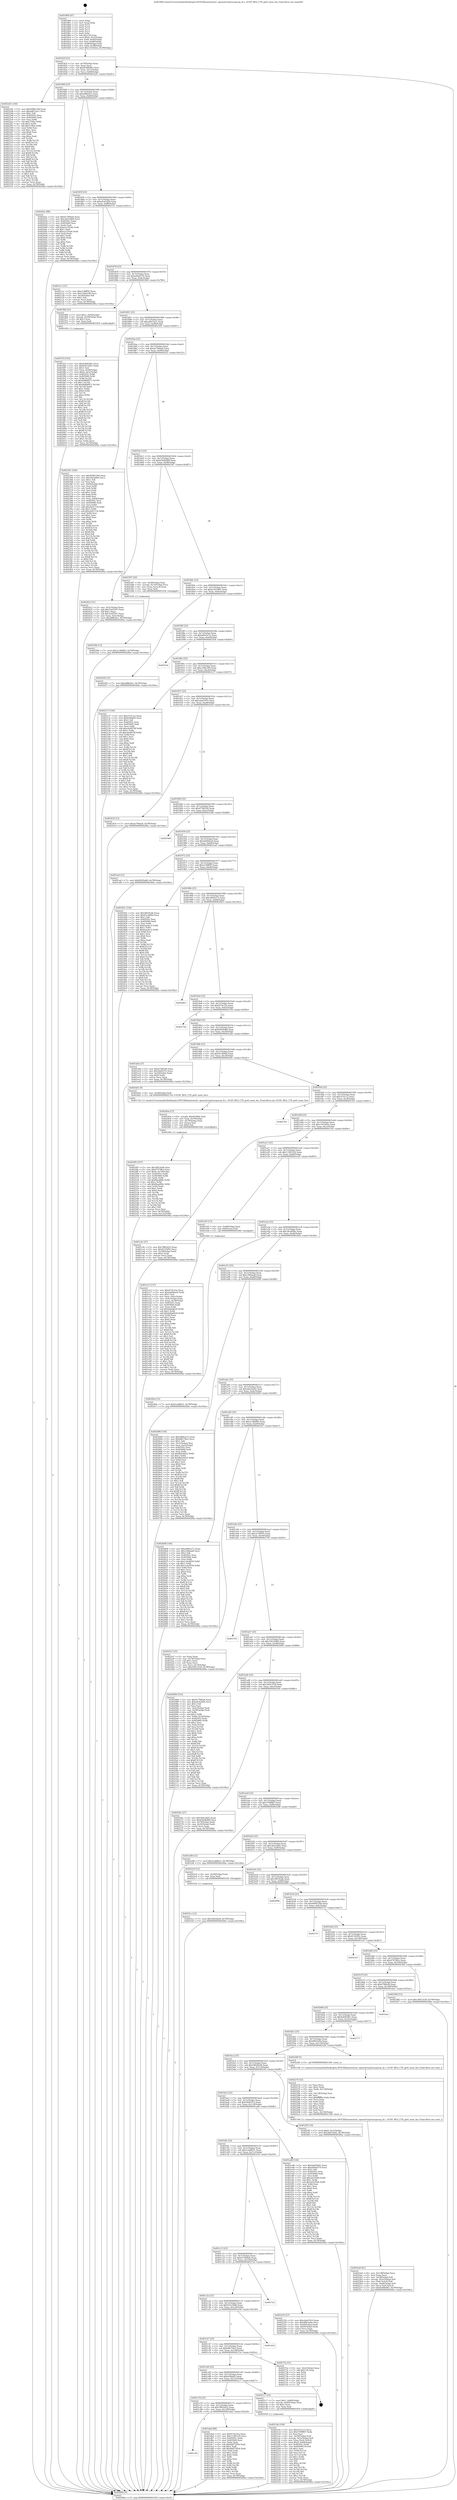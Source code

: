 digraph "0x401800" {
  label = "0x401800 (/mnt/c/Users/mathe/Desktop/tcc/POCII/binaries/extr_opensslcryptoocspocsp_ht.c_OCSP_REQ_CTX_get0_mem_bio_Final-ollvm.out::main(0))"
  labelloc = "t"
  node[shape=record]

  Entry [label="",width=0.3,height=0.3,shape=circle,fillcolor=black,style=filled]
  "0x40182f" [label="{
     0x40182f [23]\l
     | [instrs]\l
     &nbsp;&nbsp;0x40182f \<+3\>: mov -0x78(%rbp),%eax\l
     &nbsp;&nbsp;0x401832 \<+2\>: mov %eax,%ecx\l
     &nbsp;&nbsp;0x401834 \<+6\>: sub $0x8c06b983,%ecx\l
     &nbsp;&nbsp;0x40183a \<+3\>: mov %eax,-0x7c(%rbp)\l
     &nbsp;&nbsp;0x40183d \<+3\>: mov %ecx,-0x80(%rbp)\l
     &nbsp;&nbsp;0x401840 \<+6\>: je 00000000004022d1 \<main+0xad1\>\l
  }"]
  "0x4022d1" [label="{
     0x4022d1 [144]\l
     | [instrs]\l
     &nbsp;&nbsp;0x4022d1 \<+5\>: mov $0x4498129d,%eax\l
     &nbsp;&nbsp;0x4022d6 \<+5\>: mov $0xad615ac1,%ecx\l
     &nbsp;&nbsp;0x4022db \<+2\>: mov $0x1,%dl\l
     &nbsp;&nbsp;0x4022dd \<+7\>: mov 0x40505c,%esi\l
     &nbsp;&nbsp;0x4022e4 \<+7\>: mov 0x405060,%edi\l
     &nbsp;&nbsp;0x4022eb \<+3\>: mov %esi,%r8d\l
     &nbsp;&nbsp;0x4022ee \<+7\>: sub $0x370be,%r8d\l
     &nbsp;&nbsp;0x4022f5 \<+4\>: sub $0x1,%r8d\l
     &nbsp;&nbsp;0x4022f9 \<+7\>: add $0x370be,%r8d\l
     &nbsp;&nbsp;0x402300 \<+4\>: imul %r8d,%esi\l
     &nbsp;&nbsp;0x402304 \<+3\>: and $0x1,%esi\l
     &nbsp;&nbsp;0x402307 \<+3\>: cmp $0x0,%esi\l
     &nbsp;&nbsp;0x40230a \<+4\>: sete %r9b\l
     &nbsp;&nbsp;0x40230e \<+3\>: cmp $0xa,%edi\l
     &nbsp;&nbsp;0x402311 \<+4\>: setl %r10b\l
     &nbsp;&nbsp;0x402315 \<+3\>: mov %r9b,%r11b\l
     &nbsp;&nbsp;0x402318 \<+4\>: xor $0xff,%r11b\l
     &nbsp;&nbsp;0x40231c \<+3\>: mov %r10b,%bl\l
     &nbsp;&nbsp;0x40231f \<+3\>: xor $0xff,%bl\l
     &nbsp;&nbsp;0x402322 \<+3\>: xor $0x1,%dl\l
     &nbsp;&nbsp;0x402325 \<+3\>: mov %r11b,%r14b\l
     &nbsp;&nbsp;0x402328 \<+4\>: and $0xff,%r14b\l
     &nbsp;&nbsp;0x40232c \<+3\>: and %dl,%r9b\l
     &nbsp;&nbsp;0x40232f \<+3\>: mov %bl,%r15b\l
     &nbsp;&nbsp;0x402332 \<+4\>: and $0xff,%r15b\l
     &nbsp;&nbsp;0x402336 \<+3\>: and %dl,%r10b\l
     &nbsp;&nbsp;0x402339 \<+3\>: or %r9b,%r14b\l
     &nbsp;&nbsp;0x40233c \<+3\>: or %r10b,%r15b\l
     &nbsp;&nbsp;0x40233f \<+3\>: xor %r15b,%r14b\l
     &nbsp;&nbsp;0x402342 \<+3\>: or %bl,%r11b\l
     &nbsp;&nbsp;0x402345 \<+4\>: xor $0xff,%r11b\l
     &nbsp;&nbsp;0x402349 \<+3\>: or $0x1,%dl\l
     &nbsp;&nbsp;0x40234c \<+3\>: and %dl,%r11b\l
     &nbsp;&nbsp;0x40234f \<+3\>: or %r11b,%r14b\l
     &nbsp;&nbsp;0x402352 \<+4\>: test $0x1,%r14b\l
     &nbsp;&nbsp;0x402356 \<+3\>: cmovne %ecx,%eax\l
     &nbsp;&nbsp;0x402359 \<+3\>: mov %eax,-0x78(%rbp)\l
     &nbsp;&nbsp;0x40235c \<+5\>: jmp 000000000040284a \<main+0x104a\>\l
  }"]
  "0x401846" [label="{
     0x401846 [25]\l
     | [instrs]\l
     &nbsp;&nbsp;0x401846 \<+5\>: jmp 000000000040184b \<main+0x4b\>\l
     &nbsp;&nbsp;0x40184b \<+3\>: mov -0x7c(%rbp),%eax\l
     &nbsp;&nbsp;0x40184e \<+5\>: sub $0xa88fc6e1,%eax\l
     &nbsp;&nbsp;0x401853 \<+6\>: mov %eax,-0x84(%rbp)\l
     &nbsp;&nbsp;0x401859 \<+6\>: je 000000000040202c \<main+0x82c\>\l
  }"]
  Exit [label="",width=0.3,height=0.3,shape=circle,fillcolor=black,style=filled,peripheries=2]
  "0x40202c" [label="{
     0x40202c [88]\l
     | [instrs]\l
     &nbsp;&nbsp;0x40202c \<+5\>: mov $0x61790ba4,%eax\l
     &nbsp;&nbsp;0x402031 \<+5\>: mov $0x32614d84,%ecx\l
     &nbsp;&nbsp;0x402036 \<+7\>: mov 0x40505c,%edx\l
     &nbsp;&nbsp;0x40203d \<+7\>: mov 0x405060,%esi\l
     &nbsp;&nbsp;0x402044 \<+2\>: mov %edx,%edi\l
     &nbsp;&nbsp;0x402046 \<+6\>: add $0xa1a35ede,%edi\l
     &nbsp;&nbsp;0x40204c \<+3\>: sub $0x1,%edi\l
     &nbsp;&nbsp;0x40204f \<+6\>: sub $0xa1a35ede,%edi\l
     &nbsp;&nbsp;0x402055 \<+3\>: imul %edi,%edx\l
     &nbsp;&nbsp;0x402058 \<+3\>: and $0x1,%edx\l
     &nbsp;&nbsp;0x40205b \<+3\>: cmp $0x0,%edx\l
     &nbsp;&nbsp;0x40205e \<+4\>: sete %r8b\l
     &nbsp;&nbsp;0x402062 \<+3\>: cmp $0xa,%esi\l
     &nbsp;&nbsp;0x402065 \<+4\>: setl %r9b\l
     &nbsp;&nbsp;0x402069 \<+3\>: mov %r8b,%r10b\l
     &nbsp;&nbsp;0x40206c \<+3\>: and %r9b,%r10b\l
     &nbsp;&nbsp;0x40206f \<+3\>: xor %r9b,%r8b\l
     &nbsp;&nbsp;0x402072 \<+3\>: or %r8b,%r10b\l
     &nbsp;&nbsp;0x402075 \<+4\>: test $0x1,%r10b\l
     &nbsp;&nbsp;0x402079 \<+3\>: cmovne %ecx,%eax\l
     &nbsp;&nbsp;0x40207c \<+3\>: mov %eax,-0x78(%rbp)\l
     &nbsp;&nbsp;0x40207f \<+5\>: jmp 000000000040284a \<main+0x104a\>\l
  }"]
  "0x40185f" [label="{
     0x40185f [25]\l
     | [instrs]\l
     &nbsp;&nbsp;0x40185f \<+5\>: jmp 0000000000401864 \<main+0x64\>\l
     &nbsp;&nbsp;0x401864 \<+3\>: mov -0x7c(%rbp),%eax\l
     &nbsp;&nbsp;0x401867 \<+5\>: sub $0xa9c43d2b,%eax\l
     &nbsp;&nbsp;0x40186c \<+6\>: mov %eax,-0x88(%rbp)\l
     &nbsp;&nbsp;0x401872 \<+6\>: je 000000000040211c \<main+0x91c\>\l
  }"]
  "0x4025cc" [label="{
     0x4025cc [12]\l
     | [instrs]\l
     &nbsp;&nbsp;0x4025cc \<+7\>: movl $0x54626a94,-0x78(%rbp)\l
     &nbsp;&nbsp;0x4025d3 \<+5\>: jmp 000000000040284a \<main+0x104a\>\l
  }"]
  "0x40211c" [label="{
     0x40211c [27]\l
     | [instrs]\l
     &nbsp;&nbsp;0x40211c \<+5\>: mov $0xe238ff50,%eax\l
     &nbsp;&nbsp;0x402121 \<+5\>: mov $0xc184a106,%ecx\l
     &nbsp;&nbsp;0x402126 \<+3\>: mov -0x2d(%rbp),%dl\l
     &nbsp;&nbsp;0x402129 \<+3\>: test $0x1,%dl\l
     &nbsp;&nbsp;0x40212c \<+3\>: cmovne %ecx,%eax\l
     &nbsp;&nbsp;0x40212f \<+3\>: mov %eax,-0x78(%rbp)\l
     &nbsp;&nbsp;0x402132 \<+5\>: jmp 000000000040284a \<main+0x104a\>\l
  }"]
  "0x401878" [label="{
     0x401878 [25]\l
     | [instrs]\l
     &nbsp;&nbsp;0x401878 \<+5\>: jmp 000000000040187d \<main+0x7d\>\l
     &nbsp;&nbsp;0x40187d \<+3\>: mov -0x7c(%rbp),%eax\l
     &nbsp;&nbsp;0x401880 \<+5\>: sub $0xa9da4570,%eax\l
     &nbsp;&nbsp;0x401885 \<+6\>: mov %eax,-0x8c(%rbp)\l
     &nbsp;&nbsp;0x40188b \<+6\>: je 0000000000401f66 \<main+0x766\>\l
  }"]
  "0x40259b" [label="{
     0x40259b [12]\l
     | [instrs]\l
     &nbsp;&nbsp;0x40259b \<+7\>: movl $0x2c18b805,-0x78(%rbp)\l
     &nbsp;&nbsp;0x4025a2 \<+5\>: jmp 000000000040284a \<main+0x104a\>\l
  }"]
  "0x401f66" [label="{
     0x401f66 [23]\l
     | [instrs]\l
     &nbsp;&nbsp;0x401f66 \<+7\>: movl $0x1,-0x50(%rbp)\l
     &nbsp;&nbsp;0x401f6d \<+4\>: movslq -0x50(%rbp),%rax\l
     &nbsp;&nbsp;0x401f71 \<+4\>: shl $0x3,%rax\l
     &nbsp;&nbsp;0x401f75 \<+3\>: mov %rax,%rdi\l
     &nbsp;&nbsp;0x401f78 \<+5\>: call 0000000000401050 \<malloc@plt\>\l
     | [calls]\l
     &nbsp;&nbsp;0x401050 \{1\} (unknown)\l
  }"]
  "0x401891" [label="{
     0x401891 [25]\l
     | [instrs]\l
     &nbsp;&nbsp;0x401891 \<+5\>: jmp 0000000000401896 \<main+0x96\>\l
     &nbsp;&nbsp;0x401896 \<+3\>: mov -0x7c(%rbp),%eax\l
     &nbsp;&nbsp;0x401899 \<+5\>: sub $0xad615ac1,%eax\l
     &nbsp;&nbsp;0x40189e \<+6\>: mov %eax,-0x90(%rbp)\l
     &nbsp;&nbsp;0x4018a4 \<+6\>: je 0000000000402361 \<main+0xb61\>\l
  }"]
  "0x4024f5" [label="{
     0x4024f5 [107]\l
     | [instrs]\l
     &nbsp;&nbsp;0x4024f5 \<+5\>: mov $0x3f619cdb,%esi\l
     &nbsp;&nbsp;0x4024fa \<+5\>: mov $0x47478fce,%ecx\l
     &nbsp;&nbsp;0x4024ff \<+7\>: movl $0x0,-0x74(%rbp)\l
     &nbsp;&nbsp;0x402506 \<+7\>: mov 0x40505c,%edx\l
     &nbsp;&nbsp;0x40250d \<+8\>: mov 0x405060,%r8d\l
     &nbsp;&nbsp;0x402515 \<+3\>: mov %edx,%r9d\l
     &nbsp;&nbsp;0x402518 \<+7\>: sub $0xfbaaf48e,%r9d\l
     &nbsp;&nbsp;0x40251f \<+4\>: sub $0x1,%r9d\l
     &nbsp;&nbsp;0x402523 \<+7\>: add $0xfbaaf48e,%r9d\l
     &nbsp;&nbsp;0x40252a \<+4\>: imul %r9d,%edx\l
     &nbsp;&nbsp;0x40252e \<+3\>: and $0x1,%edx\l
     &nbsp;&nbsp;0x402531 \<+3\>: cmp $0x0,%edx\l
     &nbsp;&nbsp;0x402534 \<+4\>: sete %r10b\l
     &nbsp;&nbsp;0x402538 \<+4\>: cmp $0xa,%r8d\l
     &nbsp;&nbsp;0x40253c \<+4\>: setl %r11b\l
     &nbsp;&nbsp;0x402540 \<+3\>: mov %r10b,%bl\l
     &nbsp;&nbsp;0x402543 \<+3\>: and %r11b,%bl\l
     &nbsp;&nbsp;0x402546 \<+3\>: xor %r11b,%r10b\l
     &nbsp;&nbsp;0x402549 \<+3\>: or %r10b,%bl\l
     &nbsp;&nbsp;0x40254c \<+3\>: test $0x1,%bl\l
     &nbsp;&nbsp;0x40254f \<+3\>: cmovne %ecx,%esi\l
     &nbsp;&nbsp;0x402552 \<+3\>: mov %esi,-0x78(%rbp)\l
     &nbsp;&nbsp;0x402555 \<+6\>: mov %eax,-0x13c(%rbp)\l
     &nbsp;&nbsp;0x40255b \<+5\>: jmp 000000000040284a \<main+0x104a\>\l
  }"]
  "0x402361" [label="{
     0x402361 [169]\l
     | [instrs]\l
     &nbsp;&nbsp;0x402361 \<+5\>: mov $0x4498129d,%eax\l
     &nbsp;&nbsp;0x402366 \<+5\>: mov $0x18ca400e,%ecx\l
     &nbsp;&nbsp;0x40236b \<+2\>: mov $0x1,%dl\l
     &nbsp;&nbsp;0x40236d \<+2\>: xor %esi,%esi\l
     &nbsp;&nbsp;0x40236f \<+3\>: mov -0x64(%rbp),%edi\l
     &nbsp;&nbsp;0x402372 \<+3\>: mov %esi,%r8d\l
     &nbsp;&nbsp;0x402375 \<+3\>: sub %edi,%r8d\l
     &nbsp;&nbsp;0x402378 \<+2\>: mov %esi,%edi\l
     &nbsp;&nbsp;0x40237a \<+3\>: sub $0x1,%edi\l
     &nbsp;&nbsp;0x40237d \<+3\>: add %edi,%r8d\l
     &nbsp;&nbsp;0x402380 \<+3\>: sub %r8d,%esi\l
     &nbsp;&nbsp;0x402383 \<+3\>: mov %esi,-0x64(%rbp)\l
     &nbsp;&nbsp;0x402386 \<+7\>: mov 0x40505c,%esi\l
     &nbsp;&nbsp;0x40238d \<+7\>: mov 0x405060,%edi\l
     &nbsp;&nbsp;0x402394 \<+3\>: mov %esi,%r8d\l
     &nbsp;&nbsp;0x402397 \<+7\>: add $0xcfe01118,%r8d\l
     &nbsp;&nbsp;0x40239e \<+4\>: sub $0x1,%r8d\l
     &nbsp;&nbsp;0x4023a2 \<+7\>: sub $0xcfe01118,%r8d\l
     &nbsp;&nbsp;0x4023a9 \<+4\>: imul %r8d,%esi\l
     &nbsp;&nbsp;0x4023ad \<+3\>: and $0x1,%esi\l
     &nbsp;&nbsp;0x4023b0 \<+3\>: cmp $0x0,%esi\l
     &nbsp;&nbsp;0x4023b3 \<+4\>: sete %r9b\l
     &nbsp;&nbsp;0x4023b7 \<+3\>: cmp $0xa,%edi\l
     &nbsp;&nbsp;0x4023ba \<+4\>: setl %r10b\l
     &nbsp;&nbsp;0x4023be \<+3\>: mov %r9b,%r11b\l
     &nbsp;&nbsp;0x4023c1 \<+4\>: xor $0xff,%r11b\l
     &nbsp;&nbsp;0x4023c5 \<+3\>: mov %r10b,%bl\l
     &nbsp;&nbsp;0x4023c8 \<+3\>: xor $0xff,%bl\l
     &nbsp;&nbsp;0x4023cb \<+3\>: xor $0x0,%dl\l
     &nbsp;&nbsp;0x4023ce \<+3\>: mov %r11b,%r14b\l
     &nbsp;&nbsp;0x4023d1 \<+4\>: and $0x0,%r14b\l
     &nbsp;&nbsp;0x4023d5 \<+3\>: and %dl,%r9b\l
     &nbsp;&nbsp;0x4023d8 \<+3\>: mov %bl,%r15b\l
     &nbsp;&nbsp;0x4023db \<+4\>: and $0x0,%r15b\l
     &nbsp;&nbsp;0x4023df \<+3\>: and %dl,%r10b\l
     &nbsp;&nbsp;0x4023e2 \<+3\>: or %r9b,%r14b\l
     &nbsp;&nbsp;0x4023e5 \<+3\>: or %r10b,%r15b\l
     &nbsp;&nbsp;0x4023e8 \<+3\>: xor %r15b,%r14b\l
     &nbsp;&nbsp;0x4023eb \<+3\>: or %bl,%r11b\l
     &nbsp;&nbsp;0x4023ee \<+4\>: xor $0xff,%r11b\l
     &nbsp;&nbsp;0x4023f2 \<+3\>: or $0x0,%dl\l
     &nbsp;&nbsp;0x4023f5 \<+3\>: and %dl,%r11b\l
     &nbsp;&nbsp;0x4023f8 \<+3\>: or %r11b,%r14b\l
     &nbsp;&nbsp;0x4023fb \<+4\>: test $0x1,%r14b\l
     &nbsp;&nbsp;0x4023ff \<+3\>: cmovne %ecx,%eax\l
     &nbsp;&nbsp;0x402402 \<+3\>: mov %eax,-0x78(%rbp)\l
     &nbsp;&nbsp;0x402405 \<+5\>: jmp 000000000040284a \<main+0x104a\>\l
  }"]
  "0x4018aa" [label="{
     0x4018aa [25]\l
     | [instrs]\l
     &nbsp;&nbsp;0x4018aa \<+5\>: jmp 00000000004018af \<main+0xaf\>\l
     &nbsp;&nbsp;0x4018af \<+3\>: mov -0x7c(%rbp),%eax\l
     &nbsp;&nbsp;0x4018b2 \<+5\>: sub $0xae794aa0,%eax\l
     &nbsp;&nbsp;0x4018b7 \<+6\>: mov %eax,-0x94(%rbp)\l
     &nbsp;&nbsp;0x4018bd \<+6\>: je 0000000000402422 \<main+0xc22\>\l
  }"]
  "0x4024da" [label="{
     0x4024da [27]\l
     | [instrs]\l
     &nbsp;&nbsp;0x4024da \<+10\>: movabs $0x4030b6,%rdi\l
     &nbsp;&nbsp;0x4024e4 \<+4\>: mov %rax,-0x70(%rbp)\l
     &nbsp;&nbsp;0x4024e8 \<+4\>: mov -0x70(%rbp),%rax\l
     &nbsp;&nbsp;0x4024ec \<+2\>: mov (%rax),%esi\l
     &nbsp;&nbsp;0x4024ee \<+2\>: mov $0x0,%al\l
     &nbsp;&nbsp;0x4024f0 \<+5\>: call 0000000000401040 \<printf@plt\>\l
     | [calls]\l
     &nbsp;&nbsp;0x401040 \{1\} (unknown)\l
  }"]
  "0x402422" [label="{
     0x402422 [31]\l
     | [instrs]\l
     &nbsp;&nbsp;0x402422 \<+3\>: mov -0x5c(%rbp),%eax\l
     &nbsp;&nbsp;0x402425 \<+5\>: add $0x33ef2547,%eax\l
     &nbsp;&nbsp;0x40242a \<+3\>: add $0x1,%eax\l
     &nbsp;&nbsp;0x40242d \<+5\>: sub $0x33ef2547,%eax\l
     &nbsp;&nbsp;0x402432 \<+3\>: mov %eax,-0x5c(%rbp)\l
     &nbsp;&nbsp;0x402435 \<+7\>: movl $0xa88fc6e1,-0x78(%rbp)\l
     &nbsp;&nbsp;0x40243c \<+5\>: jmp 000000000040284a \<main+0x104a\>\l
  }"]
  "0x4018c3" [label="{
     0x4018c3 [25]\l
     | [instrs]\l
     &nbsp;&nbsp;0x4018c3 \<+5\>: jmp 00000000004018c8 \<main+0xc8\>\l
     &nbsp;&nbsp;0x4018c8 \<+3\>: mov -0x7c(%rbp),%eax\l
     &nbsp;&nbsp;0x4018cb \<+5\>: sub $0xb5b0b489,%eax\l
     &nbsp;&nbsp;0x4018d0 \<+6\>: mov %eax,-0x98(%rbp)\l
     &nbsp;&nbsp;0x4018d6 \<+6\>: je 0000000000402587 \<main+0xd87\>\l
  }"]
  "0x4022a8" [label="{
     0x4022a8 [41]\l
     | [instrs]\l
     &nbsp;&nbsp;0x4022a8 \<+6\>: mov -0x138(%rbp),%ecx\l
     &nbsp;&nbsp;0x4022ae \<+3\>: imul %eax,%ecx\l
     &nbsp;&nbsp;0x4022b1 \<+4\>: mov -0x58(%rbp),%r8\l
     &nbsp;&nbsp;0x4022b5 \<+4\>: movslq -0x5c(%rbp),%r9\l
     &nbsp;&nbsp;0x4022b9 \<+4\>: mov (%r8,%r9,8),%r8\l
     &nbsp;&nbsp;0x4022bd \<+4\>: movslq -0x64(%rbp),%r9\l
     &nbsp;&nbsp;0x4022c1 \<+4\>: mov %ecx,(%r8,%r9,4)\l
     &nbsp;&nbsp;0x4022c5 \<+7\>: movl $0x8c06b983,-0x78(%rbp)\l
     &nbsp;&nbsp;0x4022cc \<+5\>: jmp 000000000040284a \<main+0x104a\>\l
  }"]
  "0x402587" [label="{
     0x402587 [20]\l
     | [instrs]\l
     &nbsp;&nbsp;0x402587 \<+4\>: mov -0x58(%rbp),%rax\l
     &nbsp;&nbsp;0x40258b \<+4\>: movslq -0x74(%rbp),%rcx\l
     &nbsp;&nbsp;0x40258f \<+4\>: mov (%rax,%rcx,8),%rax\l
     &nbsp;&nbsp;0x402593 \<+3\>: mov %rax,%rdi\l
     &nbsp;&nbsp;0x402596 \<+5\>: call 0000000000401030 \<free@plt\>\l
     | [calls]\l
     &nbsp;&nbsp;0x401030 \{1\} (unknown)\l
  }"]
  "0x4018dc" [label="{
     0x4018dc [25]\l
     | [instrs]\l
     &nbsp;&nbsp;0x4018dc \<+5\>: jmp 00000000004018e1 \<main+0xe1\>\l
     &nbsp;&nbsp;0x4018e1 \<+3\>: mov -0x7c(%rbp),%eax\l
     &nbsp;&nbsp;0x4018e4 \<+5\>: sub $0xbc933d91,%eax\l
     &nbsp;&nbsp;0x4018e9 \<+6\>: mov %eax,-0x9c(%rbp)\l
     &nbsp;&nbsp;0x4018ef \<+6\>: je 0000000000402020 \<main+0x820\>\l
  }"]
  "0x402274" [label="{
     0x402274 [52]\l
     | [instrs]\l
     &nbsp;&nbsp;0x402274 \<+2\>: xor %ecx,%ecx\l
     &nbsp;&nbsp;0x402276 \<+5\>: mov $0x2,%edx\l
     &nbsp;&nbsp;0x40227b \<+6\>: mov %edx,-0x134(%rbp)\l
     &nbsp;&nbsp;0x402281 \<+1\>: cltd\l
     &nbsp;&nbsp;0x402282 \<+6\>: mov -0x134(%rbp),%esi\l
     &nbsp;&nbsp;0x402288 \<+2\>: idiv %esi\l
     &nbsp;&nbsp;0x40228a \<+6\>: imul $0xfffffffe,%edx,%edx\l
     &nbsp;&nbsp;0x402290 \<+2\>: mov %ecx,%edi\l
     &nbsp;&nbsp;0x402292 \<+2\>: sub %edx,%edi\l
     &nbsp;&nbsp;0x402294 \<+2\>: mov %ecx,%edx\l
     &nbsp;&nbsp;0x402296 \<+3\>: sub $0x1,%edx\l
     &nbsp;&nbsp;0x402299 \<+2\>: add %edx,%edi\l
     &nbsp;&nbsp;0x40229b \<+2\>: sub %edi,%ecx\l
     &nbsp;&nbsp;0x40229d \<+6\>: mov %ecx,-0x138(%rbp)\l
     &nbsp;&nbsp;0x4022a3 \<+5\>: call 0000000000401160 \<next_i\>\l
     | [calls]\l
     &nbsp;&nbsp;0x401160 \{1\} (/mnt/c/Users/mathe/Desktop/tcc/POCII/binaries/extr_opensslcryptoocspocsp_ht.c_OCSP_REQ_CTX_get0_mem_bio_Final-ollvm.out::next_i)\l
  }"]
  "0x402020" [label="{
     0x402020 [12]\l
     | [instrs]\l
     &nbsp;&nbsp;0x402020 \<+7\>: movl $0xa88fc6e1,-0x78(%rbp)\l
     &nbsp;&nbsp;0x402027 \<+5\>: jmp 000000000040284a \<main+0x104a\>\l
  }"]
  "0x4018f5" [label="{
     0x4018f5 [25]\l
     | [instrs]\l
     &nbsp;&nbsp;0x4018f5 \<+5\>: jmp 00000000004018fa \<main+0xfa\>\l
     &nbsp;&nbsp;0x4018fa \<+3\>: mov -0x7c(%rbp),%eax\l
     &nbsp;&nbsp;0x4018fd \<+5\>: sub $0xbd0c0e7e,%eax\l
     &nbsp;&nbsp;0x401902 \<+6\>: mov %eax,-0xa0(%rbp)\l
     &nbsp;&nbsp;0x401908 \<+6\>: je 00000000004025e4 \<main+0xde4\>\l
  }"]
  "0x4021de" [label="{
     0x4021de [106]\l
     | [instrs]\l
     &nbsp;&nbsp;0x4021de \<+5\>: mov $0x2531cc2,%ecx\l
     &nbsp;&nbsp;0x4021e3 \<+5\>: mov $0x3760ffd7,%edx\l
     &nbsp;&nbsp;0x4021e8 \<+2\>: xor %esi,%esi\l
     &nbsp;&nbsp;0x4021ea \<+4\>: mov -0x58(%rbp),%rdi\l
     &nbsp;&nbsp;0x4021ee \<+4\>: movslq -0x5c(%rbp),%r8\l
     &nbsp;&nbsp;0x4021f2 \<+4\>: mov %rax,(%rdi,%r8,8)\l
     &nbsp;&nbsp;0x4021f6 \<+7\>: movl $0x0,-0x64(%rbp)\l
     &nbsp;&nbsp;0x4021fd \<+8\>: mov 0x40505c,%r9d\l
     &nbsp;&nbsp;0x402205 \<+8\>: mov 0x405060,%r10d\l
     &nbsp;&nbsp;0x40220d \<+3\>: sub $0x1,%esi\l
     &nbsp;&nbsp;0x402210 \<+3\>: mov %r9d,%r11d\l
     &nbsp;&nbsp;0x402213 \<+3\>: add %esi,%r11d\l
     &nbsp;&nbsp;0x402216 \<+4\>: imul %r11d,%r9d\l
     &nbsp;&nbsp;0x40221a \<+4\>: and $0x1,%r9d\l
     &nbsp;&nbsp;0x40221e \<+4\>: cmp $0x0,%r9d\l
     &nbsp;&nbsp;0x402222 \<+3\>: sete %bl\l
     &nbsp;&nbsp;0x402225 \<+4\>: cmp $0xa,%r10d\l
     &nbsp;&nbsp;0x402229 \<+4\>: setl %r14b\l
     &nbsp;&nbsp;0x40222d \<+3\>: mov %bl,%r15b\l
     &nbsp;&nbsp;0x402230 \<+3\>: and %r14b,%r15b\l
     &nbsp;&nbsp;0x402233 \<+3\>: xor %r14b,%bl\l
     &nbsp;&nbsp;0x402236 \<+3\>: or %bl,%r15b\l
     &nbsp;&nbsp;0x402239 \<+4\>: test $0x1,%r15b\l
     &nbsp;&nbsp;0x40223d \<+3\>: cmovne %edx,%ecx\l
     &nbsp;&nbsp;0x402240 \<+3\>: mov %ecx,-0x78(%rbp)\l
     &nbsp;&nbsp;0x402243 \<+5\>: jmp 000000000040284a \<main+0x104a\>\l
  }"]
  "0x4025e4" [label="{
     0x4025e4\l
  }", style=dashed]
  "0x40190e" [label="{
     0x40190e [25]\l
     | [instrs]\l
     &nbsp;&nbsp;0x40190e \<+5\>: jmp 0000000000401913 \<main+0x113\>\l
     &nbsp;&nbsp;0x401913 \<+3\>: mov -0x7c(%rbp),%eax\l
     &nbsp;&nbsp;0x401916 \<+5\>: sub $0xc184a106,%eax\l
     &nbsp;&nbsp;0x40191b \<+6\>: mov %eax,-0xa4(%rbp)\l
     &nbsp;&nbsp;0x401921 \<+6\>: je 0000000000402137 \<main+0x937\>\l
  }"]
  "0x401f7d" [label="{
     0x401f7d [163]\l
     | [instrs]\l
     &nbsp;&nbsp;0x401f7d \<+5\>: mov $0x4ab95d01,%ecx\l
     &nbsp;&nbsp;0x401f82 \<+5\>: mov $0xbc933d91,%edx\l
     &nbsp;&nbsp;0x401f87 \<+3\>: mov $0x1,%sil\l
     &nbsp;&nbsp;0x401f8a \<+4\>: mov %rax,-0x58(%rbp)\l
     &nbsp;&nbsp;0x401f8e \<+7\>: movl $0x0,-0x5c(%rbp)\l
     &nbsp;&nbsp;0x401f95 \<+8\>: mov 0x40505c,%r8d\l
     &nbsp;&nbsp;0x401f9d \<+8\>: mov 0x405060,%r9d\l
     &nbsp;&nbsp;0x401fa5 \<+3\>: mov %r8d,%r10d\l
     &nbsp;&nbsp;0x401fa8 \<+7\>: sub $0x408b8971,%r10d\l
     &nbsp;&nbsp;0x401faf \<+4\>: sub $0x1,%r10d\l
     &nbsp;&nbsp;0x401fb3 \<+7\>: add $0x408b8971,%r10d\l
     &nbsp;&nbsp;0x401fba \<+4\>: imul %r10d,%r8d\l
     &nbsp;&nbsp;0x401fbe \<+4\>: and $0x1,%r8d\l
     &nbsp;&nbsp;0x401fc2 \<+4\>: cmp $0x0,%r8d\l
     &nbsp;&nbsp;0x401fc6 \<+4\>: sete %r11b\l
     &nbsp;&nbsp;0x401fca \<+4\>: cmp $0xa,%r9d\l
     &nbsp;&nbsp;0x401fce \<+3\>: setl %bl\l
     &nbsp;&nbsp;0x401fd1 \<+3\>: mov %r11b,%r14b\l
     &nbsp;&nbsp;0x401fd4 \<+4\>: xor $0xff,%r14b\l
     &nbsp;&nbsp;0x401fd8 \<+3\>: mov %bl,%r15b\l
     &nbsp;&nbsp;0x401fdb \<+4\>: xor $0xff,%r15b\l
     &nbsp;&nbsp;0x401fdf \<+4\>: xor $0x1,%sil\l
     &nbsp;&nbsp;0x401fe3 \<+3\>: mov %r14b,%r12b\l
     &nbsp;&nbsp;0x401fe6 \<+4\>: and $0xff,%r12b\l
     &nbsp;&nbsp;0x401fea \<+3\>: and %sil,%r11b\l
     &nbsp;&nbsp;0x401fed \<+3\>: mov %r15b,%r13b\l
     &nbsp;&nbsp;0x401ff0 \<+4\>: and $0xff,%r13b\l
     &nbsp;&nbsp;0x401ff4 \<+3\>: and %sil,%bl\l
     &nbsp;&nbsp;0x401ff7 \<+3\>: or %r11b,%r12b\l
     &nbsp;&nbsp;0x401ffa \<+3\>: or %bl,%r13b\l
     &nbsp;&nbsp;0x401ffd \<+3\>: xor %r13b,%r12b\l
     &nbsp;&nbsp;0x402000 \<+3\>: or %r15b,%r14b\l
     &nbsp;&nbsp;0x402003 \<+4\>: xor $0xff,%r14b\l
     &nbsp;&nbsp;0x402007 \<+4\>: or $0x1,%sil\l
     &nbsp;&nbsp;0x40200b \<+3\>: and %sil,%r14b\l
     &nbsp;&nbsp;0x40200e \<+3\>: or %r14b,%r12b\l
     &nbsp;&nbsp;0x402011 \<+4\>: test $0x1,%r12b\l
     &nbsp;&nbsp;0x402015 \<+3\>: cmovne %edx,%ecx\l
     &nbsp;&nbsp;0x402018 \<+3\>: mov %ecx,-0x78(%rbp)\l
     &nbsp;&nbsp;0x40201b \<+5\>: jmp 000000000040284a \<main+0x104a\>\l
  }"]
  "0x402137" [label="{
     0x402137 [144]\l
     | [instrs]\l
     &nbsp;&nbsp;0x402137 \<+5\>: mov $0x2531cc2,%eax\l
     &nbsp;&nbsp;0x40213c \<+5\>: mov $0x6cf9afd2,%ecx\l
     &nbsp;&nbsp;0x402141 \<+2\>: mov $0x1,%dl\l
     &nbsp;&nbsp;0x402143 \<+7\>: mov 0x40505c,%esi\l
     &nbsp;&nbsp;0x40214a \<+7\>: mov 0x405060,%edi\l
     &nbsp;&nbsp;0x402151 \<+3\>: mov %esi,%r8d\l
     &nbsp;&nbsp;0x402154 \<+7\>: add $0xc6a9078f,%r8d\l
     &nbsp;&nbsp;0x40215b \<+4\>: sub $0x1,%r8d\l
     &nbsp;&nbsp;0x40215f \<+7\>: sub $0xc6a9078f,%r8d\l
     &nbsp;&nbsp;0x402166 \<+4\>: imul %r8d,%esi\l
     &nbsp;&nbsp;0x40216a \<+3\>: and $0x1,%esi\l
     &nbsp;&nbsp;0x40216d \<+3\>: cmp $0x0,%esi\l
     &nbsp;&nbsp;0x402170 \<+4\>: sete %r9b\l
     &nbsp;&nbsp;0x402174 \<+3\>: cmp $0xa,%edi\l
     &nbsp;&nbsp;0x402177 \<+4\>: setl %r10b\l
     &nbsp;&nbsp;0x40217b \<+3\>: mov %r9b,%r11b\l
     &nbsp;&nbsp;0x40217e \<+4\>: xor $0xff,%r11b\l
     &nbsp;&nbsp;0x402182 \<+3\>: mov %r10b,%bl\l
     &nbsp;&nbsp;0x402185 \<+3\>: xor $0xff,%bl\l
     &nbsp;&nbsp;0x402188 \<+3\>: xor $0x1,%dl\l
     &nbsp;&nbsp;0x40218b \<+3\>: mov %r11b,%r14b\l
     &nbsp;&nbsp;0x40218e \<+4\>: and $0xff,%r14b\l
     &nbsp;&nbsp;0x402192 \<+3\>: and %dl,%r9b\l
     &nbsp;&nbsp;0x402195 \<+3\>: mov %bl,%r15b\l
     &nbsp;&nbsp;0x402198 \<+4\>: and $0xff,%r15b\l
     &nbsp;&nbsp;0x40219c \<+3\>: and %dl,%r10b\l
     &nbsp;&nbsp;0x40219f \<+3\>: or %r9b,%r14b\l
     &nbsp;&nbsp;0x4021a2 \<+3\>: or %r10b,%r15b\l
     &nbsp;&nbsp;0x4021a5 \<+3\>: xor %r15b,%r14b\l
     &nbsp;&nbsp;0x4021a8 \<+3\>: or %bl,%r11b\l
     &nbsp;&nbsp;0x4021ab \<+4\>: xor $0xff,%r11b\l
     &nbsp;&nbsp;0x4021af \<+3\>: or $0x1,%dl\l
     &nbsp;&nbsp;0x4021b2 \<+3\>: and %dl,%r11b\l
     &nbsp;&nbsp;0x4021b5 \<+3\>: or %r11b,%r14b\l
     &nbsp;&nbsp;0x4021b8 \<+4\>: test $0x1,%r14b\l
     &nbsp;&nbsp;0x4021bc \<+3\>: cmovne %ecx,%eax\l
     &nbsp;&nbsp;0x4021bf \<+3\>: mov %eax,-0x78(%rbp)\l
     &nbsp;&nbsp;0x4021c2 \<+5\>: jmp 000000000040284a \<main+0x104a\>\l
  }"]
  "0x401927" [label="{
     0x401927 [25]\l
     | [instrs]\l
     &nbsp;&nbsp;0x401927 \<+5\>: jmp 000000000040192c \<main+0x12c\>\l
     &nbsp;&nbsp;0x40192c \<+3\>: mov -0x7c(%rbp),%eax\l
     &nbsp;&nbsp;0x40192f \<+5\>: sub $0xcba61910,%eax\l
     &nbsp;&nbsp;0x401934 \<+6\>: mov %eax,-0xa8(%rbp)\l
     &nbsp;&nbsp;0x40193a \<+6\>: je 0000000000402416 \<main+0xc16\>\l
  }"]
  "0x401e12" [label="{
     0x401e12 [157]\l
     | [instrs]\l
     &nbsp;&nbsp;0x401e12 \<+5\>: mov $0xf27dc52a,%ecx\l
     &nbsp;&nbsp;0x401e17 \<+5\>: mov $0xda00da2d,%edx\l
     &nbsp;&nbsp;0x401e1c \<+3\>: mov $0x1,%sil\l
     &nbsp;&nbsp;0x401e1f \<+3\>: mov %eax,-0x4c(%rbp)\l
     &nbsp;&nbsp;0x401e22 \<+3\>: mov -0x4c(%rbp),%eax\l
     &nbsp;&nbsp;0x401e25 \<+3\>: mov %eax,-0x34(%rbp)\l
     &nbsp;&nbsp;0x401e28 \<+7\>: mov 0x40505c,%eax\l
     &nbsp;&nbsp;0x401e2f \<+8\>: mov 0x405060,%r8d\l
     &nbsp;&nbsp;0x401e37 \<+3\>: mov %eax,%r9d\l
     &nbsp;&nbsp;0x401e3a \<+7\>: sub $0xbddadb24,%r9d\l
     &nbsp;&nbsp;0x401e41 \<+4\>: sub $0x1,%r9d\l
     &nbsp;&nbsp;0x401e45 \<+7\>: add $0xbddadb24,%r9d\l
     &nbsp;&nbsp;0x401e4c \<+4\>: imul %r9d,%eax\l
     &nbsp;&nbsp;0x401e50 \<+3\>: and $0x1,%eax\l
     &nbsp;&nbsp;0x401e53 \<+3\>: cmp $0x0,%eax\l
     &nbsp;&nbsp;0x401e56 \<+4\>: sete %r10b\l
     &nbsp;&nbsp;0x401e5a \<+4\>: cmp $0xa,%r8d\l
     &nbsp;&nbsp;0x401e5e \<+4\>: setl %r11b\l
     &nbsp;&nbsp;0x401e62 \<+3\>: mov %r10b,%bl\l
     &nbsp;&nbsp;0x401e65 \<+3\>: xor $0xff,%bl\l
     &nbsp;&nbsp;0x401e68 \<+3\>: mov %r11b,%r14b\l
     &nbsp;&nbsp;0x401e6b \<+4\>: xor $0xff,%r14b\l
     &nbsp;&nbsp;0x401e6f \<+4\>: xor $0x1,%sil\l
     &nbsp;&nbsp;0x401e73 \<+3\>: mov %bl,%r15b\l
     &nbsp;&nbsp;0x401e76 \<+4\>: and $0xff,%r15b\l
     &nbsp;&nbsp;0x401e7a \<+3\>: and %sil,%r10b\l
     &nbsp;&nbsp;0x401e7d \<+3\>: mov %r14b,%r12b\l
     &nbsp;&nbsp;0x401e80 \<+4\>: and $0xff,%r12b\l
     &nbsp;&nbsp;0x401e84 \<+3\>: and %sil,%r11b\l
     &nbsp;&nbsp;0x401e87 \<+3\>: or %r10b,%r15b\l
     &nbsp;&nbsp;0x401e8a \<+3\>: or %r11b,%r12b\l
     &nbsp;&nbsp;0x401e8d \<+3\>: xor %r12b,%r15b\l
     &nbsp;&nbsp;0x401e90 \<+3\>: or %r14b,%bl\l
     &nbsp;&nbsp;0x401e93 \<+3\>: xor $0xff,%bl\l
     &nbsp;&nbsp;0x401e96 \<+4\>: or $0x1,%sil\l
     &nbsp;&nbsp;0x401e9a \<+3\>: and %sil,%bl\l
     &nbsp;&nbsp;0x401e9d \<+3\>: or %bl,%r15b\l
     &nbsp;&nbsp;0x401ea0 \<+4\>: test $0x1,%r15b\l
     &nbsp;&nbsp;0x401ea4 \<+3\>: cmovne %edx,%ecx\l
     &nbsp;&nbsp;0x401ea7 \<+3\>: mov %ecx,-0x78(%rbp)\l
     &nbsp;&nbsp;0x401eaa \<+5\>: jmp 000000000040284a \<main+0x104a\>\l
  }"]
  "0x402416" [label="{
     0x402416 [12]\l
     | [instrs]\l
     &nbsp;&nbsp;0x402416 \<+7\>: movl $0xae794aa0,-0x78(%rbp)\l
     &nbsp;&nbsp;0x40241d \<+5\>: jmp 000000000040284a \<main+0x104a\>\l
  }"]
  "0x401940" [label="{
     0x401940 [25]\l
     | [instrs]\l
     &nbsp;&nbsp;0x401940 \<+5\>: jmp 0000000000401945 \<main+0x145\>\l
     &nbsp;&nbsp;0x401945 \<+3\>: mov -0x7c(%rbp),%eax\l
     &nbsp;&nbsp;0x401948 \<+5\>: sub $0xd75f6249,%eax\l
     &nbsp;&nbsp;0x40194d \<+6\>: mov %eax,-0xac(%rbp)\l
     &nbsp;&nbsp;0x401953 \<+6\>: je 00000000004025d8 \<main+0xdd8\>\l
  }"]
  "0x401c92" [label="{
     0x401c92\l
  }", style=dashed]
  "0x4025d8" [label="{
     0x4025d8\l
  }", style=dashed]
  "0x401959" [label="{
     0x401959 [25]\l
     | [instrs]\l
     &nbsp;&nbsp;0x401959 \<+5\>: jmp 000000000040195e \<main+0x15e\>\l
     &nbsp;&nbsp;0x40195e \<+3\>: mov -0x7c(%rbp),%eax\l
     &nbsp;&nbsp;0x401961 \<+5\>: sub $0xda00da2d,%eax\l
     &nbsp;&nbsp;0x401966 \<+6\>: mov %eax,-0xb0(%rbp)\l
     &nbsp;&nbsp;0x40196c \<+6\>: je 0000000000401eaf \<main+0x6af\>\l
  }"]
  "0x401dad" [label="{
     0x401dad [88]\l
     | [instrs]\l
     &nbsp;&nbsp;0x401dad \<+5\>: mov $0xf27dc52a,%eax\l
     &nbsp;&nbsp;0x401db2 \<+5\>: mov $0x13385126,%ecx\l
     &nbsp;&nbsp;0x401db7 \<+7\>: mov 0x40505c,%edx\l
     &nbsp;&nbsp;0x401dbe \<+7\>: mov 0x405060,%esi\l
     &nbsp;&nbsp;0x401dc5 \<+2\>: mov %edx,%edi\l
     &nbsp;&nbsp;0x401dc7 \<+6\>: sub $0x8dd75d54,%edi\l
     &nbsp;&nbsp;0x401dcd \<+3\>: sub $0x1,%edi\l
     &nbsp;&nbsp;0x401dd0 \<+6\>: add $0x8dd75d54,%edi\l
     &nbsp;&nbsp;0x401dd6 \<+3\>: imul %edi,%edx\l
     &nbsp;&nbsp;0x401dd9 \<+3\>: and $0x1,%edx\l
     &nbsp;&nbsp;0x401ddc \<+3\>: cmp $0x0,%edx\l
     &nbsp;&nbsp;0x401ddf \<+4\>: sete %r8b\l
     &nbsp;&nbsp;0x401de3 \<+3\>: cmp $0xa,%esi\l
     &nbsp;&nbsp;0x401de6 \<+4\>: setl %r9b\l
     &nbsp;&nbsp;0x401dea \<+3\>: mov %r8b,%r10b\l
     &nbsp;&nbsp;0x401ded \<+3\>: and %r9b,%r10b\l
     &nbsp;&nbsp;0x401df0 \<+3\>: xor %r9b,%r8b\l
     &nbsp;&nbsp;0x401df3 \<+3\>: or %r8b,%r10b\l
     &nbsp;&nbsp;0x401df6 \<+4\>: test $0x1,%r10b\l
     &nbsp;&nbsp;0x401dfa \<+3\>: cmovne %ecx,%eax\l
     &nbsp;&nbsp;0x401dfd \<+3\>: mov %eax,-0x78(%rbp)\l
     &nbsp;&nbsp;0x401e00 \<+5\>: jmp 000000000040284a \<main+0x104a\>\l
  }"]
  "0x401eaf" [label="{
     0x401eaf [12]\l
     | [instrs]\l
     &nbsp;&nbsp;0x401eaf \<+7\>: movl $0xf4459a80,-0x78(%rbp)\l
     &nbsp;&nbsp;0x401eb6 \<+5\>: jmp 000000000040284a \<main+0x104a\>\l
  }"]
  "0x401972" [label="{
     0x401972 [25]\l
     | [instrs]\l
     &nbsp;&nbsp;0x401972 \<+5\>: jmp 0000000000401977 \<main+0x177\>\l
     &nbsp;&nbsp;0x401977 \<+3\>: mov -0x7c(%rbp),%eax\l
     &nbsp;&nbsp;0x40197a \<+5\>: sub $0xe238ff50,%eax\l
     &nbsp;&nbsp;0x40197f \<+6\>: mov %eax,-0xb4(%rbp)\l
     &nbsp;&nbsp;0x401985 \<+6\>: je 0000000000402441 \<main+0xc41\>\l
  }"]
  "0x401c79" [label="{
     0x401c79 [25]\l
     | [instrs]\l
     &nbsp;&nbsp;0x401c79 \<+5\>: jmp 0000000000401c7e \<main+0x47e\>\l
     &nbsp;&nbsp;0x401c7e \<+3\>: mov -0x7c(%rbp),%eax\l
     &nbsp;&nbsp;0x401c81 \<+5\>: sub $0x7f6b5d32,%eax\l
     &nbsp;&nbsp;0x401c86 \<+6\>: mov %eax,-0x130(%rbp)\l
     &nbsp;&nbsp;0x401c8c \<+6\>: je 0000000000401dad \<main+0x5ad\>\l
  }"]
  "0x402441" [label="{
     0x402441 [144]\l
     | [instrs]\l
     &nbsp;&nbsp;0x402441 \<+5\>: mov $0x3f619cdb,%eax\l
     &nbsp;&nbsp;0x402446 \<+5\>: mov $0xf5cc809d,%ecx\l
     &nbsp;&nbsp;0x40244b \<+2\>: mov $0x1,%dl\l
     &nbsp;&nbsp;0x40244d \<+7\>: mov 0x40505c,%esi\l
     &nbsp;&nbsp;0x402454 \<+7\>: mov 0x405060,%edi\l
     &nbsp;&nbsp;0x40245b \<+3\>: mov %esi,%r8d\l
     &nbsp;&nbsp;0x40245e \<+7\>: sub $0xfcaedcc2,%r8d\l
     &nbsp;&nbsp;0x402465 \<+4\>: sub $0x1,%r8d\l
     &nbsp;&nbsp;0x402469 \<+7\>: add $0xfcaedcc2,%r8d\l
     &nbsp;&nbsp;0x402470 \<+4\>: imul %r8d,%esi\l
     &nbsp;&nbsp;0x402474 \<+3\>: and $0x1,%esi\l
     &nbsp;&nbsp;0x402477 \<+3\>: cmp $0x0,%esi\l
     &nbsp;&nbsp;0x40247a \<+4\>: sete %r9b\l
     &nbsp;&nbsp;0x40247e \<+3\>: cmp $0xa,%edi\l
     &nbsp;&nbsp;0x402481 \<+4\>: setl %r10b\l
     &nbsp;&nbsp;0x402485 \<+3\>: mov %r9b,%r11b\l
     &nbsp;&nbsp;0x402488 \<+4\>: xor $0xff,%r11b\l
     &nbsp;&nbsp;0x40248c \<+3\>: mov %r10b,%bl\l
     &nbsp;&nbsp;0x40248f \<+3\>: xor $0xff,%bl\l
     &nbsp;&nbsp;0x402492 \<+3\>: xor $0x0,%dl\l
     &nbsp;&nbsp;0x402495 \<+3\>: mov %r11b,%r14b\l
     &nbsp;&nbsp;0x402498 \<+4\>: and $0x0,%r14b\l
     &nbsp;&nbsp;0x40249c \<+3\>: and %dl,%r9b\l
     &nbsp;&nbsp;0x40249f \<+3\>: mov %bl,%r15b\l
     &nbsp;&nbsp;0x4024a2 \<+4\>: and $0x0,%r15b\l
     &nbsp;&nbsp;0x4024a6 \<+3\>: and %dl,%r10b\l
     &nbsp;&nbsp;0x4024a9 \<+3\>: or %r9b,%r14b\l
     &nbsp;&nbsp;0x4024ac \<+3\>: or %r10b,%r15b\l
     &nbsp;&nbsp;0x4024af \<+3\>: xor %r15b,%r14b\l
     &nbsp;&nbsp;0x4024b2 \<+3\>: or %bl,%r11b\l
     &nbsp;&nbsp;0x4024b5 \<+4\>: xor $0xff,%r11b\l
     &nbsp;&nbsp;0x4024b9 \<+3\>: or $0x0,%dl\l
     &nbsp;&nbsp;0x4024bc \<+3\>: and %dl,%r11b\l
     &nbsp;&nbsp;0x4024bf \<+3\>: or %r11b,%r14b\l
     &nbsp;&nbsp;0x4024c2 \<+4\>: test $0x1,%r14b\l
     &nbsp;&nbsp;0x4024c6 \<+3\>: cmovne %ecx,%eax\l
     &nbsp;&nbsp;0x4024c9 \<+3\>: mov %eax,-0x78(%rbp)\l
     &nbsp;&nbsp;0x4024cc \<+5\>: jmp 000000000040284a \<main+0x104a\>\l
  }"]
  "0x40198b" [label="{
     0x40198b [25]\l
     | [instrs]\l
     &nbsp;&nbsp;0x40198b \<+5\>: jmp 0000000000401990 \<main+0x190\>\l
     &nbsp;&nbsp;0x401990 \<+3\>: mov -0x7c(%rbp),%eax\l
     &nbsp;&nbsp;0x401993 \<+5\>: sub $0xe6842a72,%eax\l
     &nbsp;&nbsp;0x401998 \<+6\>: mov %eax,-0xb8(%rbp)\l
     &nbsp;&nbsp;0x40199e \<+6\>: je 0000000000402843 \<main+0x1043\>\l
  }"]
  "0x4021c7" [label="{
     0x4021c7 [23]\l
     | [instrs]\l
     &nbsp;&nbsp;0x4021c7 \<+7\>: movl $0x1,-0x60(%rbp)\l
     &nbsp;&nbsp;0x4021ce \<+4\>: movslq -0x60(%rbp),%rax\l
     &nbsp;&nbsp;0x4021d2 \<+4\>: shl $0x2,%rax\l
     &nbsp;&nbsp;0x4021d6 \<+3\>: mov %rax,%rdi\l
     &nbsp;&nbsp;0x4021d9 \<+5\>: call 0000000000401050 \<malloc@plt\>\l
     | [calls]\l
     &nbsp;&nbsp;0x401050 \{1\} (unknown)\l
  }"]
  "0x402843" [label="{
     0x402843\l
  }", style=dashed]
  "0x4019a4" [label="{
     0x4019a4 [25]\l
     | [instrs]\l
     &nbsp;&nbsp;0x4019a4 \<+5\>: jmp 00000000004019a9 \<main+0x1a9\>\l
     &nbsp;&nbsp;0x4019a9 \<+3\>: mov -0x7c(%rbp),%eax\l
     &nbsp;&nbsp;0x4019ac \<+5\>: sub $0xf27dc52a,%eax\l
     &nbsp;&nbsp;0x4019b1 \<+6\>: mov %eax,-0xbc(%rbp)\l
     &nbsp;&nbsp;0x4019b7 \<+6\>: je 000000000040275b \<main+0xf5b\>\l
  }"]
  "0x401c60" [label="{
     0x401c60 [25]\l
     | [instrs]\l
     &nbsp;&nbsp;0x401c60 \<+5\>: jmp 0000000000401c65 \<main+0x465\>\l
     &nbsp;&nbsp;0x401c65 \<+3\>: mov -0x7c(%rbp),%eax\l
     &nbsp;&nbsp;0x401c68 \<+5\>: sub $0x6cf9afd2,%eax\l
     &nbsp;&nbsp;0x401c6d \<+6\>: mov %eax,-0x12c(%rbp)\l
     &nbsp;&nbsp;0x401c73 \<+6\>: je 00000000004021c7 \<main+0x9c7\>\l
  }"]
  "0x40275b" [label="{
     0x40275b\l
  }", style=dashed]
  "0x4019bd" [label="{
     0x4019bd [25]\l
     | [instrs]\l
     &nbsp;&nbsp;0x4019bd \<+5\>: jmp 00000000004019c2 \<main+0x1c2\>\l
     &nbsp;&nbsp;0x4019c2 \<+3\>: mov -0x7c(%rbp),%eax\l
     &nbsp;&nbsp;0x4019c5 \<+5\>: sub $0xf4459a80,%eax\l
     &nbsp;&nbsp;0x4019ca \<+6\>: mov %eax,-0xc0(%rbp)\l
     &nbsp;&nbsp;0x4019d0 \<+6\>: je 0000000000401ebb \<main+0x6bb\>\l
  }"]
  "0x40272e" [label="{
     0x40272e [21]\l
     | [instrs]\l
     &nbsp;&nbsp;0x40272e \<+3\>: mov -0x2c(%rbp),%eax\l
     &nbsp;&nbsp;0x402731 \<+7\>: add $0x118,%rsp\l
     &nbsp;&nbsp;0x402738 \<+1\>: pop %rbx\l
     &nbsp;&nbsp;0x402739 \<+2\>: pop %r12\l
     &nbsp;&nbsp;0x40273b \<+2\>: pop %r13\l
     &nbsp;&nbsp;0x40273d \<+2\>: pop %r14\l
     &nbsp;&nbsp;0x40273f \<+2\>: pop %r15\l
     &nbsp;&nbsp;0x402741 \<+1\>: pop %rbp\l
     &nbsp;&nbsp;0x402742 \<+1\>: ret\l
  }"]
  "0x401ebb" [label="{
     0x401ebb [27]\l
     | [instrs]\l
     &nbsp;&nbsp;0x401ebb \<+5\>: mov $0xd75f6249,%eax\l
     &nbsp;&nbsp;0x401ec0 \<+5\>: mov $0x56d41f7a,%ecx\l
     &nbsp;&nbsp;0x401ec5 \<+3\>: mov -0x34(%rbp),%edx\l
     &nbsp;&nbsp;0x401ec8 \<+3\>: cmp $0x0,%edx\l
     &nbsp;&nbsp;0x401ecb \<+3\>: cmove %ecx,%eax\l
     &nbsp;&nbsp;0x401ece \<+3\>: mov %eax,-0x78(%rbp)\l
     &nbsp;&nbsp;0x401ed1 \<+5\>: jmp 000000000040284a \<main+0x104a\>\l
  }"]
  "0x4019d6" [label="{
     0x4019d6 [25]\l
     | [instrs]\l
     &nbsp;&nbsp;0x4019d6 \<+5\>: jmp 00000000004019db \<main+0x1db\>\l
     &nbsp;&nbsp;0x4019db \<+3\>: mov -0x7c(%rbp),%eax\l
     &nbsp;&nbsp;0x4019de \<+5\>: sub $0xf5cc809d,%eax\l
     &nbsp;&nbsp;0x4019e3 \<+6\>: mov %eax,-0xc4(%rbp)\l
     &nbsp;&nbsp;0x4019e9 \<+6\>: je 00000000004024d1 \<main+0xcd1\>\l
  }"]
  "0x401c47" [label="{
     0x401c47 [25]\l
     | [instrs]\l
     &nbsp;&nbsp;0x401c47 \<+5\>: jmp 0000000000401c4c \<main+0x44c\>\l
     &nbsp;&nbsp;0x401c4c \<+3\>: mov -0x7c(%rbp),%eax\l
     &nbsp;&nbsp;0x401c4f \<+5\>: sub $0x68b75fe2,%eax\l
     &nbsp;&nbsp;0x401c54 \<+6\>: mov %eax,-0x128(%rbp)\l
     &nbsp;&nbsp;0x401c5a \<+6\>: je 000000000040272e \<main+0xf2e\>\l
  }"]
  "0x4024d1" [label="{
     0x4024d1 [9]\l
     | [instrs]\l
     &nbsp;&nbsp;0x4024d1 \<+4\>: mov -0x58(%rbp),%rdi\l
     &nbsp;&nbsp;0x4024d5 \<+5\>: call 00000000004017e0 \<OCSP_REQ_CTX_get0_mem_bio\>\l
     | [calls]\l
     &nbsp;&nbsp;0x4017e0 \{1\} (/mnt/c/Users/mathe/Desktop/tcc/POCII/binaries/extr_opensslcryptoocspocsp_ht.c_OCSP_REQ_CTX_get0_mem_bio_Final-ollvm.out::OCSP_REQ_CTX_get0_mem_bio)\l
  }"]
  "0x4019ef" [label="{
     0x4019ef [25]\l
     | [instrs]\l
     &nbsp;&nbsp;0x4019ef \<+5\>: jmp 00000000004019f4 \<main+0x1f4\>\l
     &nbsp;&nbsp;0x4019f4 \<+3\>: mov -0x7c(%rbp),%eax\l
     &nbsp;&nbsp;0x4019f7 \<+5\>: sub $0x2531cc2,%eax\l
     &nbsp;&nbsp;0x4019fc \<+6\>: mov %eax,-0xc8(%rbp)\l
     &nbsp;&nbsp;0x401a02 \<+6\>: je 00000000004027b1 \<main+0xfb1\>\l
  }"]
  "0x401d3d" [label="{
     0x401d3d\l
  }", style=dashed]
  "0x4027b1" [label="{
     0x4027b1\l
  }", style=dashed]
  "0x401a08" [label="{
     0x401a08 [25]\l
     | [instrs]\l
     &nbsp;&nbsp;0x401a08 \<+5\>: jmp 0000000000401a0d \<main+0x20d\>\l
     &nbsp;&nbsp;0x401a0d \<+3\>: mov -0x7c(%rbp),%eax\l
     &nbsp;&nbsp;0x401a10 \<+5\>: sub $0x11610d2e,%eax\l
     &nbsp;&nbsp;0x401a15 \<+6\>: mov %eax,-0xcc(%rbp)\l
     &nbsp;&nbsp;0x401a1b \<+6\>: je 0000000000401c9c \<main+0x49c\>\l
  }"]
  "0x401c2e" [label="{
     0x401c2e [25]\l
     | [instrs]\l
     &nbsp;&nbsp;0x401c2e \<+5\>: jmp 0000000000401c33 \<main+0x433\>\l
     &nbsp;&nbsp;0x401c33 \<+3\>: mov -0x7c(%rbp),%eax\l
     &nbsp;&nbsp;0x401c36 \<+5\>: sub $0x633c5406,%eax\l
     &nbsp;&nbsp;0x401c3b \<+6\>: mov %eax,-0x124(%rbp)\l
     &nbsp;&nbsp;0x401c41 \<+6\>: je 0000000000401d3d \<main+0x53d\>\l
  }"]
  "0x401c9c" [label="{
     0x401c9c [27]\l
     | [instrs]\l
     &nbsp;&nbsp;0x401c9c \<+5\>: mov $0x7f6b5d32,%eax\l
     &nbsp;&nbsp;0x401ca1 \<+5\>: mov $0x45320f5c,%ecx\l
     &nbsp;&nbsp;0x401ca6 \<+3\>: mov -0x38(%rbp),%edx\l
     &nbsp;&nbsp;0x401ca9 \<+3\>: cmp $0x2,%edx\l
     &nbsp;&nbsp;0x401cac \<+3\>: cmovne %ecx,%eax\l
     &nbsp;&nbsp;0x401caf \<+3\>: mov %eax,-0x78(%rbp)\l
     &nbsp;&nbsp;0x401cb2 \<+5\>: jmp 000000000040284a \<main+0x104a\>\l
  }"]
  "0x401a21" [label="{
     0x401a21 [25]\l
     | [instrs]\l
     &nbsp;&nbsp;0x401a21 \<+5\>: jmp 0000000000401a26 \<main+0x226\>\l
     &nbsp;&nbsp;0x401a26 \<+3\>: mov -0x7c(%rbp),%eax\l
     &nbsp;&nbsp;0x401a29 \<+5\>: sub $0x13385126,%eax\l
     &nbsp;&nbsp;0x401a2e \<+6\>: mov %eax,-0xd0(%rbp)\l
     &nbsp;&nbsp;0x401a34 \<+6\>: je 0000000000401e05 \<main+0x605\>\l
  }"]
  "0x40284a" [label="{
     0x40284a [5]\l
     | [instrs]\l
     &nbsp;&nbsp;0x40284a \<+5\>: jmp 000000000040182f \<main+0x2f\>\l
  }"]
  "0x401800" [label="{
     0x401800 [47]\l
     | [instrs]\l
     &nbsp;&nbsp;0x401800 \<+1\>: push %rbp\l
     &nbsp;&nbsp;0x401801 \<+3\>: mov %rsp,%rbp\l
     &nbsp;&nbsp;0x401804 \<+2\>: push %r15\l
     &nbsp;&nbsp;0x401806 \<+2\>: push %r14\l
     &nbsp;&nbsp;0x401808 \<+2\>: push %r13\l
     &nbsp;&nbsp;0x40180a \<+2\>: push %r12\l
     &nbsp;&nbsp;0x40180c \<+1\>: push %rbx\l
     &nbsp;&nbsp;0x40180d \<+7\>: sub $0x118,%rsp\l
     &nbsp;&nbsp;0x401814 \<+7\>: movl $0x0,-0x3c(%rbp)\l
     &nbsp;&nbsp;0x40181b \<+3\>: mov %edi,-0x40(%rbp)\l
     &nbsp;&nbsp;0x40181e \<+4\>: mov %rsi,-0x48(%rbp)\l
     &nbsp;&nbsp;0x401822 \<+3\>: mov -0x40(%rbp),%edi\l
     &nbsp;&nbsp;0x401825 \<+3\>: mov %edi,-0x38(%rbp)\l
     &nbsp;&nbsp;0x401828 \<+7\>: movl $0x11610d2e,-0x78(%rbp)\l
  }"]
  "0x4027a5" [label="{
     0x4027a5\l
  }", style=dashed]
  "0x401e05" [label="{
     0x401e05 [13]\l
     | [instrs]\l
     &nbsp;&nbsp;0x401e05 \<+4\>: mov -0x48(%rbp),%rax\l
     &nbsp;&nbsp;0x401e09 \<+4\>: mov 0x8(%rax),%rdi\l
     &nbsp;&nbsp;0x401e0d \<+5\>: call 0000000000401060 \<atoi@plt\>\l
     | [calls]\l
     &nbsp;&nbsp;0x401060 \{1\} (unknown)\l
  }"]
  "0x401a3a" [label="{
     0x401a3a [25]\l
     | [instrs]\l
     &nbsp;&nbsp;0x401a3a \<+5\>: jmp 0000000000401a3f \<main+0x23f\>\l
     &nbsp;&nbsp;0x401a3f \<+3\>: mov -0x7c(%rbp),%eax\l
     &nbsp;&nbsp;0x401a42 \<+5\>: sub $0x18ca400e,%eax\l
     &nbsp;&nbsp;0x401a47 \<+6\>: mov %eax,-0xd4(%rbp)\l
     &nbsp;&nbsp;0x401a4d \<+6\>: je 000000000040240a \<main+0xc0a\>\l
  }"]
  "0x401c15" [label="{
     0x401c15 [25]\l
     | [instrs]\l
     &nbsp;&nbsp;0x401c15 \<+5\>: jmp 0000000000401c1a \<main+0x41a\>\l
     &nbsp;&nbsp;0x401c1a \<+3\>: mov -0x7c(%rbp),%eax\l
     &nbsp;&nbsp;0x401c1d \<+5\>: sub $0x61790ba4,%eax\l
     &nbsp;&nbsp;0x401c22 \<+6\>: mov %eax,-0x120(%rbp)\l
     &nbsp;&nbsp;0x401c28 \<+6\>: je 00000000004027a5 \<main+0xfa5\>\l
  }"]
  "0x40240a" [label="{
     0x40240a [12]\l
     | [instrs]\l
     &nbsp;&nbsp;0x40240a \<+7\>: movl $0x5ca68b31,-0x78(%rbp)\l
     &nbsp;&nbsp;0x402411 \<+5\>: jmp 000000000040284a \<main+0x104a\>\l
  }"]
  "0x401a53" [label="{
     0x401a53 [25]\l
     | [instrs]\l
     &nbsp;&nbsp;0x401a53 \<+5\>: jmp 0000000000401a58 \<main+0x258\>\l
     &nbsp;&nbsp;0x401a58 \<+3\>: mov -0x7c(%rbp),%eax\l
     &nbsp;&nbsp;0x401a5b \<+5\>: sub $0x236faaa8,%eax\l
     &nbsp;&nbsp;0x401a60 \<+6\>: mov %eax,-0xd8(%rbp)\l
     &nbsp;&nbsp;0x401a66 \<+6\>: je 0000000000402698 \<main+0xe98\>\l
  }"]
  "0x402254" [label="{
     0x402254 [27]\l
     | [instrs]\l
     &nbsp;&nbsp;0x402254 \<+5\>: mov $0xcba61910,%eax\l
     &nbsp;&nbsp;0x402259 \<+5\>: mov $0x4f6e5e9a,%ecx\l
     &nbsp;&nbsp;0x40225e \<+3\>: mov -0x64(%rbp),%edx\l
     &nbsp;&nbsp;0x402261 \<+3\>: cmp -0x60(%rbp),%edx\l
     &nbsp;&nbsp;0x402264 \<+3\>: cmovl %ecx,%eax\l
     &nbsp;&nbsp;0x402267 \<+3\>: mov %eax,-0x78(%rbp)\l
     &nbsp;&nbsp;0x40226a \<+5\>: jmp 000000000040284a \<main+0x104a\>\l
  }"]
  "0x402698" [label="{
     0x402698 [150]\l
     | [instrs]\l
     &nbsp;&nbsp;0x402698 \<+5\>: mov $0xe6842a72,%eax\l
     &nbsp;&nbsp;0x40269d \<+5\>: mov $0x68b75fe2,%ecx\l
     &nbsp;&nbsp;0x4026a2 \<+2\>: mov $0x1,%dl\l
     &nbsp;&nbsp;0x4026a4 \<+3\>: mov -0x3c(%rbp),%esi\l
     &nbsp;&nbsp;0x4026a7 \<+3\>: mov %esi,-0x2c(%rbp)\l
     &nbsp;&nbsp;0x4026aa \<+7\>: mov 0x40505c,%esi\l
     &nbsp;&nbsp;0x4026b1 \<+7\>: mov 0x405060,%edi\l
     &nbsp;&nbsp;0x4026b8 \<+3\>: mov %esi,%r8d\l
     &nbsp;&nbsp;0x4026bb \<+7\>: sub $0xfbd24d32,%r8d\l
     &nbsp;&nbsp;0x4026c2 \<+4\>: sub $0x1,%r8d\l
     &nbsp;&nbsp;0x4026c6 \<+7\>: add $0xfbd24d32,%r8d\l
     &nbsp;&nbsp;0x4026cd \<+4\>: imul %r8d,%esi\l
     &nbsp;&nbsp;0x4026d1 \<+3\>: and $0x1,%esi\l
     &nbsp;&nbsp;0x4026d4 \<+3\>: cmp $0x0,%esi\l
     &nbsp;&nbsp;0x4026d7 \<+4\>: sete %r9b\l
     &nbsp;&nbsp;0x4026db \<+3\>: cmp $0xa,%edi\l
     &nbsp;&nbsp;0x4026de \<+4\>: setl %r10b\l
     &nbsp;&nbsp;0x4026e2 \<+3\>: mov %r9b,%r11b\l
     &nbsp;&nbsp;0x4026e5 \<+4\>: xor $0xff,%r11b\l
     &nbsp;&nbsp;0x4026e9 \<+3\>: mov %r10b,%bl\l
     &nbsp;&nbsp;0x4026ec \<+3\>: xor $0xff,%bl\l
     &nbsp;&nbsp;0x4026ef \<+3\>: xor $0x1,%dl\l
     &nbsp;&nbsp;0x4026f2 \<+3\>: mov %r11b,%r14b\l
     &nbsp;&nbsp;0x4026f5 \<+4\>: and $0xff,%r14b\l
     &nbsp;&nbsp;0x4026f9 \<+3\>: and %dl,%r9b\l
     &nbsp;&nbsp;0x4026fc \<+3\>: mov %bl,%r15b\l
     &nbsp;&nbsp;0x4026ff \<+4\>: and $0xff,%r15b\l
     &nbsp;&nbsp;0x402703 \<+3\>: and %dl,%r10b\l
     &nbsp;&nbsp;0x402706 \<+3\>: or %r9b,%r14b\l
     &nbsp;&nbsp;0x402709 \<+3\>: or %r10b,%r15b\l
     &nbsp;&nbsp;0x40270c \<+3\>: xor %r15b,%r14b\l
     &nbsp;&nbsp;0x40270f \<+3\>: or %bl,%r11b\l
     &nbsp;&nbsp;0x402712 \<+4\>: xor $0xff,%r11b\l
     &nbsp;&nbsp;0x402716 \<+3\>: or $0x1,%dl\l
     &nbsp;&nbsp;0x402719 \<+3\>: and %dl,%r11b\l
     &nbsp;&nbsp;0x40271c \<+3\>: or %r11b,%r14b\l
     &nbsp;&nbsp;0x40271f \<+4\>: test $0x1,%r14b\l
     &nbsp;&nbsp;0x402723 \<+3\>: cmovne %ecx,%eax\l
     &nbsp;&nbsp;0x402726 \<+3\>: mov %eax,-0x78(%rbp)\l
     &nbsp;&nbsp;0x402729 \<+5\>: jmp 000000000040284a \<main+0x104a\>\l
  }"]
  "0x401a6c" [label="{
     0x401a6c [25]\l
     | [instrs]\l
     &nbsp;&nbsp;0x401a6c \<+5\>: jmp 0000000000401a71 \<main+0x271\>\l
     &nbsp;&nbsp;0x401a71 \<+3\>: mov -0x7c(%rbp),%eax\l
     &nbsp;&nbsp;0x401a74 \<+5\>: sub $0x2bb10a42,%eax\l
     &nbsp;&nbsp;0x401a79 \<+6\>: mov %eax,-0xdc(%rbp)\l
     &nbsp;&nbsp;0x401a7f \<+6\>: je 0000000000402608 \<main+0xe08\>\l
  }"]
  "0x401bfc" [label="{
     0x401bfc [25]\l
     | [instrs]\l
     &nbsp;&nbsp;0x401bfc \<+5\>: jmp 0000000000401c01 \<main+0x401\>\l
     &nbsp;&nbsp;0x401c01 \<+3\>: mov -0x7c(%rbp),%eax\l
     &nbsp;&nbsp;0x401c04 \<+5\>: sub $0x5ca68b31,%eax\l
     &nbsp;&nbsp;0x401c09 \<+6\>: mov %eax,-0x11c(%rbp)\l
     &nbsp;&nbsp;0x401c0f \<+6\>: je 0000000000402254 \<main+0xa54\>\l
  }"]
  "0x402608" [label="{
     0x402608 [144]\l
     | [instrs]\l
     &nbsp;&nbsp;0x402608 \<+5\>: mov $0xe6842a72,%eax\l
     &nbsp;&nbsp;0x40260d \<+5\>: mov $0x236faaa8,%ecx\l
     &nbsp;&nbsp;0x402612 \<+2\>: mov $0x1,%dl\l
     &nbsp;&nbsp;0x402614 \<+7\>: mov 0x40505c,%esi\l
     &nbsp;&nbsp;0x40261b \<+7\>: mov 0x405060,%edi\l
     &nbsp;&nbsp;0x402622 \<+3\>: mov %esi,%r8d\l
     &nbsp;&nbsp;0x402625 \<+7\>: sub $0x1cdcd650,%r8d\l
     &nbsp;&nbsp;0x40262c \<+4\>: sub $0x1,%r8d\l
     &nbsp;&nbsp;0x402630 \<+7\>: add $0x1cdcd650,%r8d\l
     &nbsp;&nbsp;0x402637 \<+4\>: imul %r8d,%esi\l
     &nbsp;&nbsp;0x40263b \<+3\>: and $0x1,%esi\l
     &nbsp;&nbsp;0x40263e \<+3\>: cmp $0x0,%esi\l
     &nbsp;&nbsp;0x402641 \<+4\>: sete %r9b\l
     &nbsp;&nbsp;0x402645 \<+3\>: cmp $0xa,%edi\l
     &nbsp;&nbsp;0x402648 \<+4\>: setl %r10b\l
     &nbsp;&nbsp;0x40264c \<+3\>: mov %r9b,%r11b\l
     &nbsp;&nbsp;0x40264f \<+4\>: xor $0xff,%r11b\l
     &nbsp;&nbsp;0x402653 \<+3\>: mov %r10b,%bl\l
     &nbsp;&nbsp;0x402656 \<+3\>: xor $0xff,%bl\l
     &nbsp;&nbsp;0x402659 \<+3\>: xor $0x0,%dl\l
     &nbsp;&nbsp;0x40265c \<+3\>: mov %r11b,%r14b\l
     &nbsp;&nbsp;0x40265f \<+4\>: and $0x0,%r14b\l
     &nbsp;&nbsp;0x402663 \<+3\>: and %dl,%r9b\l
     &nbsp;&nbsp;0x402666 \<+3\>: mov %bl,%r15b\l
     &nbsp;&nbsp;0x402669 \<+4\>: and $0x0,%r15b\l
     &nbsp;&nbsp;0x40266d \<+3\>: and %dl,%r10b\l
     &nbsp;&nbsp;0x402670 \<+3\>: or %r9b,%r14b\l
     &nbsp;&nbsp;0x402673 \<+3\>: or %r10b,%r15b\l
     &nbsp;&nbsp;0x402676 \<+3\>: xor %r15b,%r14b\l
     &nbsp;&nbsp;0x402679 \<+3\>: or %bl,%r11b\l
     &nbsp;&nbsp;0x40267c \<+4\>: xor $0xff,%r11b\l
     &nbsp;&nbsp;0x402680 \<+3\>: or $0x0,%dl\l
     &nbsp;&nbsp;0x402683 \<+3\>: and %dl,%r11b\l
     &nbsp;&nbsp;0x402686 \<+3\>: or %r11b,%r14b\l
     &nbsp;&nbsp;0x402689 \<+4\>: test $0x1,%r14b\l
     &nbsp;&nbsp;0x40268d \<+3\>: cmovne %ecx,%eax\l
     &nbsp;&nbsp;0x402690 \<+3\>: mov %eax,-0x78(%rbp)\l
     &nbsp;&nbsp;0x402693 \<+5\>: jmp 000000000040284a \<main+0x104a\>\l
  }"]
  "0x401a85" [label="{
     0x401a85 [25]\l
     | [instrs]\l
     &nbsp;&nbsp;0x401a85 \<+5\>: jmp 0000000000401a8a \<main+0x28a\>\l
     &nbsp;&nbsp;0x401a8a \<+3\>: mov -0x7c(%rbp),%eax\l
     &nbsp;&nbsp;0x401a8d \<+5\>: sub $0x2c18b805,%eax\l
     &nbsp;&nbsp;0x401a92 \<+6\>: mov %eax,-0xe0(%rbp)\l
     &nbsp;&nbsp;0x401a98 \<+6\>: je 00000000004025a7 \<main+0xda7\>\l
  }"]
  "0x401ed6" [label="{
     0x401ed6 [144]\l
     | [instrs]\l
     &nbsp;&nbsp;0x401ed6 \<+5\>: mov $0x4ab95d01,%eax\l
     &nbsp;&nbsp;0x401edb \<+5\>: mov $0xa9da4570,%ecx\l
     &nbsp;&nbsp;0x401ee0 \<+2\>: mov $0x1,%dl\l
     &nbsp;&nbsp;0x401ee2 \<+7\>: mov 0x40505c,%esi\l
     &nbsp;&nbsp;0x401ee9 \<+7\>: mov 0x405060,%edi\l
     &nbsp;&nbsp;0x401ef0 \<+3\>: mov %esi,%r8d\l
     &nbsp;&nbsp;0x401ef3 \<+7\>: add $0xed3cf2b0,%r8d\l
     &nbsp;&nbsp;0x401efa \<+4\>: sub $0x1,%r8d\l
     &nbsp;&nbsp;0x401efe \<+7\>: sub $0xed3cf2b0,%r8d\l
     &nbsp;&nbsp;0x401f05 \<+4\>: imul %r8d,%esi\l
     &nbsp;&nbsp;0x401f09 \<+3\>: and $0x1,%esi\l
     &nbsp;&nbsp;0x401f0c \<+3\>: cmp $0x0,%esi\l
     &nbsp;&nbsp;0x401f0f \<+4\>: sete %r9b\l
     &nbsp;&nbsp;0x401f13 \<+3\>: cmp $0xa,%edi\l
     &nbsp;&nbsp;0x401f16 \<+4\>: setl %r10b\l
     &nbsp;&nbsp;0x401f1a \<+3\>: mov %r9b,%r11b\l
     &nbsp;&nbsp;0x401f1d \<+4\>: xor $0xff,%r11b\l
     &nbsp;&nbsp;0x401f21 \<+3\>: mov %r10b,%bl\l
     &nbsp;&nbsp;0x401f24 \<+3\>: xor $0xff,%bl\l
     &nbsp;&nbsp;0x401f27 \<+3\>: xor $0x1,%dl\l
     &nbsp;&nbsp;0x401f2a \<+3\>: mov %r11b,%r14b\l
     &nbsp;&nbsp;0x401f2d \<+4\>: and $0xff,%r14b\l
     &nbsp;&nbsp;0x401f31 \<+3\>: and %dl,%r9b\l
     &nbsp;&nbsp;0x401f34 \<+3\>: mov %bl,%r15b\l
     &nbsp;&nbsp;0x401f37 \<+4\>: and $0xff,%r15b\l
     &nbsp;&nbsp;0x401f3b \<+3\>: and %dl,%r10b\l
     &nbsp;&nbsp;0x401f3e \<+3\>: or %r9b,%r14b\l
     &nbsp;&nbsp;0x401f41 \<+3\>: or %r10b,%r15b\l
     &nbsp;&nbsp;0x401f44 \<+3\>: xor %r15b,%r14b\l
     &nbsp;&nbsp;0x401f47 \<+3\>: or %bl,%r11b\l
     &nbsp;&nbsp;0x401f4a \<+4\>: xor $0xff,%r11b\l
     &nbsp;&nbsp;0x401f4e \<+3\>: or $0x1,%dl\l
     &nbsp;&nbsp;0x401f51 \<+3\>: and %dl,%r11b\l
     &nbsp;&nbsp;0x401f54 \<+3\>: or %r11b,%r14b\l
     &nbsp;&nbsp;0x401f57 \<+4\>: test $0x1,%r14b\l
     &nbsp;&nbsp;0x401f5b \<+3\>: cmovne %ecx,%eax\l
     &nbsp;&nbsp;0x401f5e \<+3\>: mov %eax,-0x78(%rbp)\l
     &nbsp;&nbsp;0x401f61 \<+5\>: jmp 000000000040284a \<main+0x104a\>\l
  }"]
  "0x4025a7" [label="{
     0x4025a7 [25]\l
     | [instrs]\l
     &nbsp;&nbsp;0x4025a7 \<+2\>: xor %eax,%eax\l
     &nbsp;&nbsp;0x4025a9 \<+3\>: mov -0x74(%rbp),%ecx\l
     &nbsp;&nbsp;0x4025ac \<+3\>: sub $0x1,%eax\l
     &nbsp;&nbsp;0x4025af \<+2\>: sub %eax,%ecx\l
     &nbsp;&nbsp;0x4025b1 \<+3\>: mov %ecx,-0x74(%rbp)\l
     &nbsp;&nbsp;0x4025b4 \<+7\>: movl $0x34912529,-0x78(%rbp)\l
     &nbsp;&nbsp;0x4025bb \<+5\>: jmp 000000000040284a \<main+0x104a\>\l
  }"]
  "0x401a9e" [label="{
     0x401a9e [25]\l
     | [instrs]\l
     &nbsp;&nbsp;0x401a9e \<+5\>: jmp 0000000000401aa3 \<main+0x2a3\>\l
     &nbsp;&nbsp;0x401aa3 \<+3\>: mov -0x7c(%rbp),%eax\l
     &nbsp;&nbsp;0x401aa6 \<+5\>: sub $0x2e70f835,%eax\l
     &nbsp;&nbsp;0x401aab \<+6\>: mov %eax,-0xe4(%rbp)\l
     &nbsp;&nbsp;0x401ab1 \<+6\>: je 0000000000402743 \<main+0xf43\>\l
  }"]
  "0x401be3" [label="{
     0x401be3 [25]\l
     | [instrs]\l
     &nbsp;&nbsp;0x401be3 \<+5\>: jmp 0000000000401be8 \<main+0x3e8\>\l
     &nbsp;&nbsp;0x401be8 \<+3\>: mov -0x7c(%rbp),%eax\l
     &nbsp;&nbsp;0x401beb \<+5\>: sub $0x56d41f7a,%eax\l
     &nbsp;&nbsp;0x401bf0 \<+6\>: mov %eax,-0x118(%rbp)\l
     &nbsp;&nbsp;0x401bf6 \<+6\>: je 0000000000401ed6 \<main+0x6d6\>\l
  }"]
  "0x402743" [label="{
     0x402743\l
  }", style=dashed]
  "0x401ab7" [label="{
     0x401ab7 [25]\l
     | [instrs]\l
     &nbsp;&nbsp;0x401ab7 \<+5\>: jmp 0000000000401abc \<main+0x2bc\>\l
     &nbsp;&nbsp;0x401abc \<+3\>: mov -0x7c(%rbp),%eax\l
     &nbsp;&nbsp;0x401abf \<+5\>: sub $0x32614d84,%eax\l
     &nbsp;&nbsp;0x401ac4 \<+6\>: mov %eax,-0xe8(%rbp)\l
     &nbsp;&nbsp;0x401aca \<+6\>: je 0000000000402084 \<main+0x884\>\l
  }"]
  "0x4025f5" [label="{
     0x4025f5 [19]\l
     | [instrs]\l
     &nbsp;&nbsp;0x4025f5 \<+7\>: movl $0x0,-0x3c(%rbp)\l
     &nbsp;&nbsp;0x4025fc \<+7\>: movl $0x2bb10a42,-0x78(%rbp)\l
     &nbsp;&nbsp;0x402603 \<+5\>: jmp 000000000040284a \<main+0x104a\>\l
  }"]
  "0x402084" [label="{
     0x402084 [152]\l
     | [instrs]\l
     &nbsp;&nbsp;0x402084 \<+5\>: mov $0x61790ba4,%eax\l
     &nbsp;&nbsp;0x402089 \<+5\>: mov $0xa9c43d2b,%ecx\l
     &nbsp;&nbsp;0x40208e \<+2\>: mov $0x1,%dl\l
     &nbsp;&nbsp;0x402090 \<+2\>: xor %esi,%esi\l
     &nbsp;&nbsp;0x402092 \<+3\>: mov -0x5c(%rbp),%edi\l
     &nbsp;&nbsp;0x402095 \<+3\>: cmp -0x50(%rbp),%edi\l
     &nbsp;&nbsp;0x402098 \<+4\>: setl %r8b\l
     &nbsp;&nbsp;0x40209c \<+4\>: and $0x1,%r8b\l
     &nbsp;&nbsp;0x4020a0 \<+4\>: mov %r8b,-0x2d(%rbp)\l
     &nbsp;&nbsp;0x4020a4 \<+7\>: mov 0x40505c,%edi\l
     &nbsp;&nbsp;0x4020ab \<+8\>: mov 0x405060,%r9d\l
     &nbsp;&nbsp;0x4020b3 \<+3\>: sub $0x1,%esi\l
     &nbsp;&nbsp;0x4020b6 \<+3\>: mov %edi,%r10d\l
     &nbsp;&nbsp;0x4020b9 \<+3\>: add %esi,%r10d\l
     &nbsp;&nbsp;0x4020bc \<+4\>: imul %r10d,%edi\l
     &nbsp;&nbsp;0x4020c0 \<+3\>: and $0x1,%edi\l
     &nbsp;&nbsp;0x4020c3 \<+3\>: cmp $0x0,%edi\l
     &nbsp;&nbsp;0x4020c6 \<+4\>: sete %r8b\l
     &nbsp;&nbsp;0x4020ca \<+4\>: cmp $0xa,%r9d\l
     &nbsp;&nbsp;0x4020ce \<+4\>: setl %r11b\l
     &nbsp;&nbsp;0x4020d2 \<+3\>: mov %r8b,%bl\l
     &nbsp;&nbsp;0x4020d5 \<+3\>: xor $0xff,%bl\l
     &nbsp;&nbsp;0x4020d8 \<+3\>: mov %r11b,%r14b\l
     &nbsp;&nbsp;0x4020db \<+4\>: xor $0xff,%r14b\l
     &nbsp;&nbsp;0x4020df \<+3\>: xor $0x1,%dl\l
     &nbsp;&nbsp;0x4020e2 \<+3\>: mov %bl,%r15b\l
     &nbsp;&nbsp;0x4020e5 \<+4\>: and $0xff,%r15b\l
     &nbsp;&nbsp;0x4020e9 \<+3\>: and %dl,%r8b\l
     &nbsp;&nbsp;0x4020ec \<+3\>: mov %r14b,%r12b\l
     &nbsp;&nbsp;0x4020ef \<+4\>: and $0xff,%r12b\l
     &nbsp;&nbsp;0x4020f3 \<+3\>: and %dl,%r11b\l
     &nbsp;&nbsp;0x4020f6 \<+3\>: or %r8b,%r15b\l
     &nbsp;&nbsp;0x4020f9 \<+3\>: or %r11b,%r12b\l
     &nbsp;&nbsp;0x4020fc \<+3\>: xor %r12b,%r15b\l
     &nbsp;&nbsp;0x4020ff \<+3\>: or %r14b,%bl\l
     &nbsp;&nbsp;0x402102 \<+3\>: xor $0xff,%bl\l
     &nbsp;&nbsp;0x402105 \<+3\>: or $0x1,%dl\l
     &nbsp;&nbsp;0x402108 \<+2\>: and %dl,%bl\l
     &nbsp;&nbsp;0x40210a \<+3\>: or %bl,%r15b\l
     &nbsp;&nbsp;0x40210d \<+4\>: test $0x1,%r15b\l
     &nbsp;&nbsp;0x402111 \<+3\>: cmovne %ecx,%eax\l
     &nbsp;&nbsp;0x402114 \<+3\>: mov %eax,-0x78(%rbp)\l
     &nbsp;&nbsp;0x402117 \<+5\>: jmp 000000000040284a \<main+0x104a\>\l
  }"]
  "0x401ad0" [label="{
     0x401ad0 [25]\l
     | [instrs]\l
     &nbsp;&nbsp;0x401ad0 \<+5\>: jmp 0000000000401ad5 \<main+0x2d5\>\l
     &nbsp;&nbsp;0x401ad5 \<+3\>: mov -0x7c(%rbp),%eax\l
     &nbsp;&nbsp;0x401ad8 \<+5\>: sub $0x34912529,%eax\l
     &nbsp;&nbsp;0x401add \<+6\>: mov %eax,-0xec(%rbp)\l
     &nbsp;&nbsp;0x401ae3 \<+6\>: je 000000000040256c \<main+0xd6c\>\l
  }"]
  "0x401bca" [label="{
     0x401bca [25]\l
     | [instrs]\l
     &nbsp;&nbsp;0x401bca \<+5\>: jmp 0000000000401bcf \<main+0x3cf\>\l
     &nbsp;&nbsp;0x401bcf \<+3\>: mov -0x7c(%rbp),%eax\l
     &nbsp;&nbsp;0x401bd2 \<+5\>: sub $0x54626a94,%eax\l
     &nbsp;&nbsp;0x401bd7 \<+6\>: mov %eax,-0x114(%rbp)\l
     &nbsp;&nbsp;0x401bdd \<+6\>: je 00000000004025f5 \<main+0xdf5\>\l
  }"]
  "0x40256c" [label="{
     0x40256c [27]\l
     | [instrs]\l
     &nbsp;&nbsp;0x40256c \<+5\>: mov $0x3bd1da65,%eax\l
     &nbsp;&nbsp;0x402571 \<+5\>: mov $0xb5b0b489,%ecx\l
     &nbsp;&nbsp;0x402576 \<+3\>: mov -0x74(%rbp),%edx\l
     &nbsp;&nbsp;0x402579 \<+3\>: cmp -0x50(%rbp),%edx\l
     &nbsp;&nbsp;0x40257c \<+3\>: cmovl %ecx,%eax\l
     &nbsp;&nbsp;0x40257f \<+3\>: mov %eax,-0x78(%rbp)\l
     &nbsp;&nbsp;0x402582 \<+5\>: jmp 000000000040284a \<main+0x104a\>\l
  }"]
  "0x401ae9" [label="{
     0x401ae9 [25]\l
     | [instrs]\l
     &nbsp;&nbsp;0x401ae9 \<+5\>: jmp 0000000000401aee \<main+0x2ee\>\l
     &nbsp;&nbsp;0x401aee \<+3\>: mov -0x7c(%rbp),%eax\l
     &nbsp;&nbsp;0x401af1 \<+5\>: sub $0x3760ffd7,%eax\l
     &nbsp;&nbsp;0x401af6 \<+6\>: mov %eax,-0xf0(%rbp)\l
     &nbsp;&nbsp;0x401afc \<+6\>: je 0000000000402248 \<main+0xa48\>\l
  }"]
  "0x40226f" [label="{
     0x40226f [5]\l
     | [instrs]\l
     &nbsp;&nbsp;0x40226f \<+5\>: call 0000000000401160 \<next_i\>\l
     | [calls]\l
     &nbsp;&nbsp;0x401160 \{1\} (/mnt/c/Users/mathe/Desktop/tcc/POCII/binaries/extr_opensslcryptoocspocsp_ht.c_OCSP_REQ_CTX_get0_mem_bio_Final-ollvm.out::next_i)\l
  }"]
  "0x402248" [label="{
     0x402248 [12]\l
     | [instrs]\l
     &nbsp;&nbsp;0x402248 \<+7\>: movl $0x5ca68b31,-0x78(%rbp)\l
     &nbsp;&nbsp;0x40224f \<+5\>: jmp 000000000040284a \<main+0x104a\>\l
  }"]
  "0x401b02" [label="{
     0x401b02 [25]\l
     | [instrs]\l
     &nbsp;&nbsp;0x401b02 \<+5\>: jmp 0000000000401b07 \<main+0x307\>\l
     &nbsp;&nbsp;0x401b07 \<+3\>: mov -0x7c(%rbp),%eax\l
     &nbsp;&nbsp;0x401b0a \<+5\>: sub $0x3bd1da65,%eax\l
     &nbsp;&nbsp;0x401b0f \<+6\>: mov %eax,-0xf4(%rbp)\l
     &nbsp;&nbsp;0x401b15 \<+6\>: je 00000000004025c0 \<main+0xdc0\>\l
  }"]
  "0x401bb1" [label="{
     0x401bb1 [25]\l
     | [instrs]\l
     &nbsp;&nbsp;0x401bb1 \<+5\>: jmp 0000000000401bb6 \<main+0x3b6\>\l
     &nbsp;&nbsp;0x401bb6 \<+3\>: mov -0x7c(%rbp),%eax\l
     &nbsp;&nbsp;0x401bb9 \<+5\>: sub $0x4f6e5e9a,%eax\l
     &nbsp;&nbsp;0x401bbe \<+6\>: mov %eax,-0x110(%rbp)\l
     &nbsp;&nbsp;0x401bc4 \<+6\>: je 000000000040226f \<main+0xa6f\>\l
  }"]
  "0x4025c0" [label="{
     0x4025c0 [12]\l
     | [instrs]\l
     &nbsp;&nbsp;0x4025c0 \<+4\>: mov -0x58(%rbp),%rax\l
     &nbsp;&nbsp;0x4025c4 \<+3\>: mov %rax,%rdi\l
     &nbsp;&nbsp;0x4025c7 \<+5\>: call 0000000000401030 \<free@plt\>\l
     | [calls]\l
     &nbsp;&nbsp;0x401030 \{1\} (unknown)\l
  }"]
  "0x401b1b" [label="{
     0x401b1b [25]\l
     | [instrs]\l
     &nbsp;&nbsp;0x401b1b \<+5\>: jmp 0000000000401b20 \<main+0x320\>\l
     &nbsp;&nbsp;0x401b20 \<+3\>: mov -0x7c(%rbp),%eax\l
     &nbsp;&nbsp;0x401b23 \<+5\>: sub $0x3f619cdb,%eax\l
     &nbsp;&nbsp;0x401b28 \<+6\>: mov %eax,-0xf8(%rbp)\l
     &nbsp;&nbsp;0x401b2e \<+6\>: je 0000000000402806 \<main+0x1006\>\l
  }"]
  "0x402777" [label="{
     0x402777\l
  }", style=dashed]
  "0x402806" [label="{
     0x402806\l
  }", style=dashed]
  "0x401b34" [label="{
     0x401b34 [25]\l
     | [instrs]\l
     &nbsp;&nbsp;0x401b34 \<+5\>: jmp 0000000000401b39 \<main+0x339\>\l
     &nbsp;&nbsp;0x401b39 \<+3\>: mov -0x7c(%rbp),%eax\l
     &nbsp;&nbsp;0x401b3c \<+5\>: sub $0x4498129d,%eax\l
     &nbsp;&nbsp;0x401b41 \<+6\>: mov %eax,-0xfc(%rbp)\l
     &nbsp;&nbsp;0x401b47 \<+6\>: je 00000000004027e7 \<main+0xfe7\>\l
  }"]
  "0x401b98" [label="{
     0x401b98 [25]\l
     | [instrs]\l
     &nbsp;&nbsp;0x401b98 \<+5\>: jmp 0000000000401b9d \<main+0x39d\>\l
     &nbsp;&nbsp;0x401b9d \<+3\>: mov -0x7c(%rbp),%eax\l
     &nbsp;&nbsp;0x401ba0 \<+5\>: sub $0x4ab95d01,%eax\l
     &nbsp;&nbsp;0x401ba5 \<+6\>: mov %eax,-0x10c(%rbp)\l
     &nbsp;&nbsp;0x401bab \<+6\>: je 0000000000402777 \<main+0xf77\>\l
  }"]
  "0x4027e7" [label="{
     0x4027e7\l
  }", style=dashed]
  "0x401b4d" [label="{
     0x401b4d [25]\l
     | [instrs]\l
     &nbsp;&nbsp;0x401b4d \<+5\>: jmp 0000000000401b52 \<main+0x352\>\l
     &nbsp;&nbsp;0x401b52 \<+3\>: mov -0x7c(%rbp),%eax\l
     &nbsp;&nbsp;0x401b55 \<+5\>: sub $0x45320f5c,%eax\l
     &nbsp;&nbsp;0x401b5a \<+6\>: mov %eax,-0x100(%rbp)\l
     &nbsp;&nbsp;0x401b60 \<+6\>: je 0000000000401cb7 \<main+0x4b7\>\l
  }"]
  "0x401da1" [label="{
     0x401da1\l
  }", style=dashed]
  "0x401cb7" [label="{
     0x401cb7\l
  }", style=dashed]
  "0x401b66" [label="{
     0x401b66 [25]\l
     | [instrs]\l
     &nbsp;&nbsp;0x401b66 \<+5\>: jmp 0000000000401b6b \<main+0x36b\>\l
     &nbsp;&nbsp;0x401b6b \<+3\>: mov -0x7c(%rbp),%eax\l
     &nbsp;&nbsp;0x401b6e \<+5\>: sub $0x47478fce,%eax\l
     &nbsp;&nbsp;0x401b73 \<+6\>: mov %eax,-0x104(%rbp)\l
     &nbsp;&nbsp;0x401b79 \<+6\>: je 0000000000402560 \<main+0xd60\>\l
  }"]
  "0x401b7f" [label="{
     0x401b7f [25]\l
     | [instrs]\l
     &nbsp;&nbsp;0x401b7f \<+5\>: jmp 0000000000401b84 \<main+0x384\>\l
     &nbsp;&nbsp;0x401b84 \<+3\>: mov -0x7c(%rbp),%eax\l
     &nbsp;&nbsp;0x401b87 \<+5\>: sub $0x47f66cfd,%eax\l
     &nbsp;&nbsp;0x401b8c \<+6\>: mov %eax,-0x108(%rbp)\l
     &nbsp;&nbsp;0x401b92 \<+6\>: je 0000000000401da1 \<main+0x5a1\>\l
  }"]
  "0x402560" [label="{
     0x402560 [12]\l
     | [instrs]\l
     &nbsp;&nbsp;0x402560 \<+7\>: movl $0x34912529,-0x78(%rbp)\l
     &nbsp;&nbsp;0x402567 \<+5\>: jmp 000000000040284a \<main+0x104a\>\l
  }"]
  Entry -> "0x401800" [label=" 1"]
  "0x40182f" -> "0x4022d1" [label=" 1"]
  "0x40182f" -> "0x401846" [label=" 36"]
  "0x40272e" -> Exit [label=" 1"]
  "0x401846" -> "0x40202c" [label=" 2"]
  "0x401846" -> "0x40185f" [label=" 34"]
  "0x402698" -> "0x40284a" [label=" 1"]
  "0x40185f" -> "0x40211c" [label=" 2"]
  "0x40185f" -> "0x401878" [label=" 32"]
  "0x402608" -> "0x40284a" [label=" 1"]
  "0x401878" -> "0x401f66" [label=" 1"]
  "0x401878" -> "0x401891" [label=" 31"]
  "0x4025f5" -> "0x40284a" [label=" 1"]
  "0x401891" -> "0x402361" [label=" 1"]
  "0x401891" -> "0x4018aa" [label=" 30"]
  "0x4025cc" -> "0x40284a" [label=" 1"]
  "0x4018aa" -> "0x402422" [label=" 1"]
  "0x4018aa" -> "0x4018c3" [label=" 29"]
  "0x4025c0" -> "0x4025cc" [label=" 1"]
  "0x4018c3" -> "0x402587" [label=" 1"]
  "0x4018c3" -> "0x4018dc" [label=" 28"]
  "0x4025a7" -> "0x40284a" [label=" 1"]
  "0x4018dc" -> "0x402020" [label=" 1"]
  "0x4018dc" -> "0x4018f5" [label=" 27"]
  "0x40259b" -> "0x40284a" [label=" 1"]
  "0x4018f5" -> "0x4025e4" [label=" 0"]
  "0x4018f5" -> "0x40190e" [label=" 27"]
  "0x402587" -> "0x40259b" [label=" 1"]
  "0x40190e" -> "0x402137" [label=" 1"]
  "0x40190e" -> "0x401927" [label=" 26"]
  "0x40256c" -> "0x40284a" [label=" 2"]
  "0x401927" -> "0x402416" [label=" 1"]
  "0x401927" -> "0x401940" [label=" 25"]
  "0x402560" -> "0x40284a" [label=" 1"]
  "0x401940" -> "0x4025d8" [label=" 0"]
  "0x401940" -> "0x401959" [label=" 25"]
  "0x4024f5" -> "0x40284a" [label=" 1"]
  "0x401959" -> "0x401eaf" [label=" 1"]
  "0x401959" -> "0x401972" [label=" 24"]
  "0x4024da" -> "0x4024f5" [label=" 1"]
  "0x401972" -> "0x402441" [label=" 1"]
  "0x401972" -> "0x40198b" [label=" 23"]
  "0x402441" -> "0x40284a" [label=" 1"]
  "0x40198b" -> "0x402843" [label=" 0"]
  "0x40198b" -> "0x4019a4" [label=" 23"]
  "0x402422" -> "0x40284a" [label=" 1"]
  "0x4019a4" -> "0x40275b" [label=" 0"]
  "0x4019a4" -> "0x4019bd" [label=" 23"]
  "0x40240a" -> "0x40284a" [label=" 1"]
  "0x4019bd" -> "0x401ebb" [label=" 1"]
  "0x4019bd" -> "0x4019d6" [label=" 22"]
  "0x402361" -> "0x40284a" [label=" 1"]
  "0x4019d6" -> "0x4024d1" [label=" 1"]
  "0x4019d6" -> "0x4019ef" [label=" 21"]
  "0x4022a8" -> "0x40284a" [label=" 1"]
  "0x4019ef" -> "0x4027b1" [label=" 0"]
  "0x4019ef" -> "0x401a08" [label=" 21"]
  "0x402274" -> "0x4022a8" [label=" 1"]
  "0x401a08" -> "0x401c9c" [label=" 1"]
  "0x401a08" -> "0x401a21" [label=" 20"]
  "0x401c9c" -> "0x40284a" [label=" 1"]
  "0x401800" -> "0x40182f" [label=" 1"]
  "0x40284a" -> "0x40182f" [label=" 36"]
  "0x402254" -> "0x40284a" [label=" 2"]
  "0x401a21" -> "0x401e05" [label=" 1"]
  "0x401a21" -> "0x401a3a" [label=" 19"]
  "0x402248" -> "0x40284a" [label=" 1"]
  "0x401a3a" -> "0x40240a" [label=" 1"]
  "0x401a3a" -> "0x401a53" [label=" 18"]
  "0x4021c7" -> "0x4021de" [label=" 1"]
  "0x401a53" -> "0x402698" [label=" 1"]
  "0x401a53" -> "0x401a6c" [label=" 17"]
  "0x402137" -> "0x40284a" [label=" 1"]
  "0x401a6c" -> "0x402608" [label=" 1"]
  "0x401a6c" -> "0x401a85" [label=" 16"]
  "0x402084" -> "0x40284a" [label=" 2"]
  "0x401a85" -> "0x4025a7" [label=" 1"]
  "0x401a85" -> "0x401a9e" [label=" 15"]
  "0x40202c" -> "0x40284a" [label=" 2"]
  "0x401a9e" -> "0x402743" [label=" 0"]
  "0x401a9e" -> "0x401ab7" [label=" 15"]
  "0x401f7d" -> "0x40284a" [label=" 1"]
  "0x401ab7" -> "0x402084" [label=" 2"]
  "0x401ab7" -> "0x401ad0" [label=" 13"]
  "0x401f66" -> "0x401f7d" [label=" 1"]
  "0x401ad0" -> "0x40256c" [label=" 2"]
  "0x401ad0" -> "0x401ae9" [label=" 11"]
  "0x401ebb" -> "0x40284a" [label=" 1"]
  "0x401ae9" -> "0x402248" [label=" 1"]
  "0x401ae9" -> "0x401b02" [label=" 10"]
  "0x401eaf" -> "0x40284a" [label=" 1"]
  "0x401b02" -> "0x4025c0" [label=" 1"]
  "0x401b02" -> "0x401b1b" [label=" 9"]
  "0x401e05" -> "0x401e12" [label=" 1"]
  "0x401b1b" -> "0x402806" [label=" 0"]
  "0x401b1b" -> "0x401b34" [label=" 9"]
  "0x401dad" -> "0x40284a" [label=" 1"]
  "0x401b34" -> "0x4027e7" [label=" 0"]
  "0x401b34" -> "0x401b4d" [label=" 9"]
  "0x401c79" -> "0x401dad" [label=" 1"]
  "0x401b4d" -> "0x401cb7" [label=" 0"]
  "0x401b4d" -> "0x401b66" [label=" 9"]
  "0x4024d1" -> "0x4024da" [label=" 1"]
  "0x401b66" -> "0x402560" [label=" 1"]
  "0x401b66" -> "0x401b7f" [label=" 8"]
  "0x401c60" -> "0x401c79" [label=" 1"]
  "0x401b7f" -> "0x401da1" [label=" 0"]
  "0x401b7f" -> "0x401b98" [label=" 8"]
  "0x401c79" -> "0x401c92" [label=" 0"]
  "0x401b98" -> "0x402777" [label=" 0"]
  "0x401b98" -> "0x401bb1" [label=" 8"]
  "0x401e12" -> "0x40284a" [label=" 1"]
  "0x401bb1" -> "0x40226f" [label=" 1"]
  "0x401bb1" -> "0x401bca" [label=" 7"]
  "0x401ed6" -> "0x40284a" [label=" 1"]
  "0x401bca" -> "0x4025f5" [label=" 1"]
  "0x401bca" -> "0x401be3" [label=" 6"]
  "0x402020" -> "0x40284a" [label=" 1"]
  "0x401be3" -> "0x401ed6" [label=" 1"]
  "0x401be3" -> "0x401bfc" [label=" 5"]
  "0x40211c" -> "0x40284a" [label=" 2"]
  "0x401bfc" -> "0x402254" [label=" 2"]
  "0x401bfc" -> "0x401c15" [label=" 3"]
  "0x4021de" -> "0x40284a" [label=" 1"]
  "0x401c15" -> "0x4027a5" [label=" 0"]
  "0x401c15" -> "0x401c2e" [label=" 3"]
  "0x40226f" -> "0x402274" [label=" 1"]
  "0x401c2e" -> "0x401d3d" [label=" 0"]
  "0x401c2e" -> "0x401c47" [label=" 3"]
  "0x4022d1" -> "0x40284a" [label=" 1"]
  "0x401c47" -> "0x40272e" [label=" 1"]
  "0x401c47" -> "0x401c60" [label=" 2"]
  "0x402416" -> "0x40284a" [label=" 1"]
  "0x401c60" -> "0x4021c7" [label=" 1"]
}

